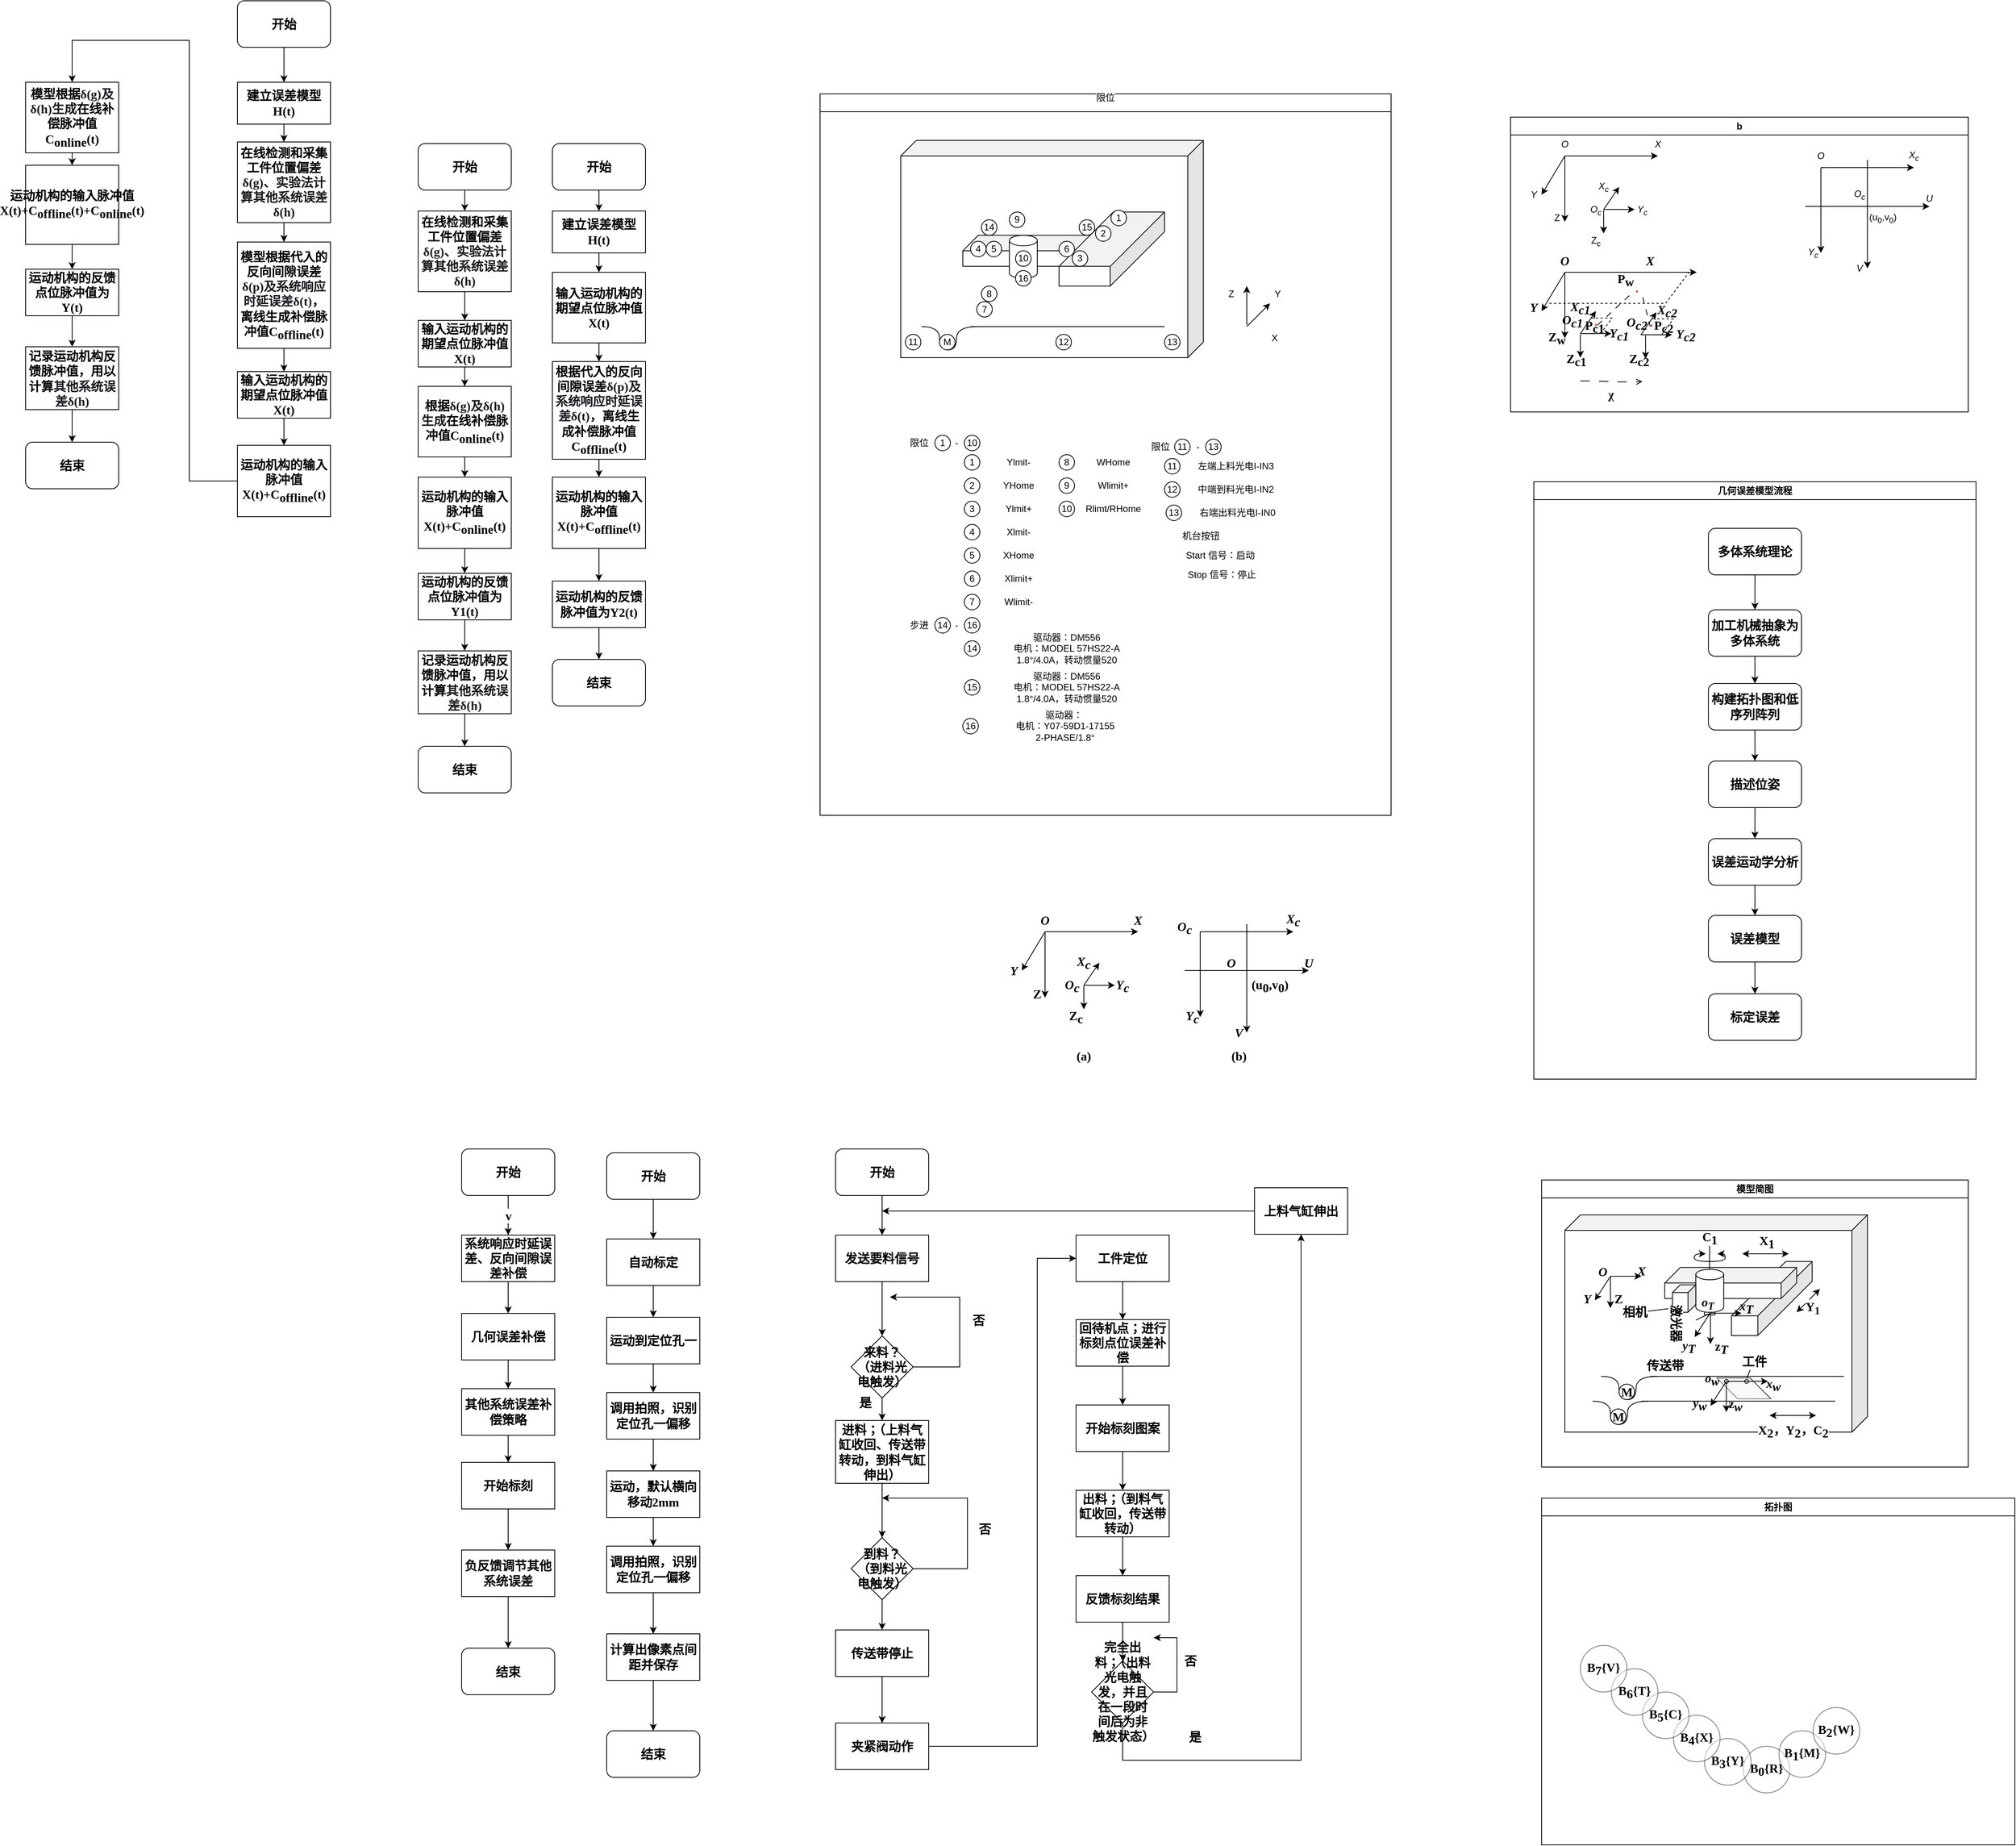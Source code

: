 <mxfile version="24.4.0" type="github">
  <diagram name="第 1 页" id="OOSJCIqJ-EwVnwM63ZJ6">
    <mxGraphModel dx="4860" dy="2284" grid="0" gridSize="10" guides="1" tooltips="1" connect="1" arrows="1" fold="1" page="0" pageScale="1" pageWidth="827" pageHeight="1169" math="0" shadow="0">
      <root>
        <mxCell id="0" />
        <mxCell id="1" parent="0" />
        <mxCell id="Xjq-Euk7-c84LHBLY0ZQ-1" value="&#xa;&lt;span style=&quot;color: rgb(0, 0, 0); font-family: Helvetica; font-size: 12px; font-style: normal; font-variant-ligatures: normal; font-variant-caps: normal; font-weight: 400; letter-spacing: normal; orphans: 2; text-align: center; text-indent: 0px; text-transform: none; widows: 2; word-spacing: 0px; -webkit-text-stroke-width: 0px; background-color: rgb(251, 251, 251); text-decoration-thickness: initial; text-decoration-style: initial; text-decoration-color: initial; float: none; display: inline !important;&quot;&gt;限位&lt;/span&gt;&#xa;&#xa;" style="swimlane;whiteSpace=wrap;html=1;" parent="1" vertex="1">
          <mxGeometry x="30" y="40" width="736" height="930" as="geometry" />
        </mxCell>
        <mxCell id="Xjq-Euk7-c84LHBLY0ZQ-2" value="" style="shape=cube;whiteSpace=wrap;html=1;boundedLbl=1;backgroundOutline=1;darkOpacity=0.05;darkOpacity2=0.1;direction=east;flipH=1;" parent="Xjq-Euk7-c84LHBLY0ZQ-1" vertex="1">
          <mxGeometry x="104" y="60" width="390" height="280" as="geometry" />
        </mxCell>
        <mxCell id="Xjq-Euk7-c84LHBLY0ZQ-3" value="" style="shape=cube;whiteSpace=wrap;html=1;boundedLbl=1;backgroundOutline=1;darkOpacity=0.05;darkOpacity2=0.1;flipV=0;flipH=1;" parent="Xjq-Euk7-c84LHBLY0ZQ-1" vertex="1">
          <mxGeometry x="184" y="182.28" width="170" height="40" as="geometry" />
        </mxCell>
        <mxCell id="Xjq-Euk7-c84LHBLY0ZQ-4" value="" style="shape=cube;whiteSpace=wrap;html=1;boundedLbl=1;backgroundOutline=1;darkOpacity=0.05;darkOpacity2=0.1;flipH=0;direction=west;flipV=1;rotation=0;size=70;" parent="Xjq-Euk7-c84LHBLY0ZQ-1" vertex="1">
          <mxGeometry x="308" y="152.28" width="136" height="95.43" as="geometry" />
        </mxCell>
        <mxCell id="Xjq-Euk7-c84LHBLY0ZQ-5" value="" style="shape=cylinder3;whiteSpace=wrap;html=1;boundedLbl=1;backgroundOutline=1;size=6.755;flipV=0;" parent="Xjq-Euk7-c84LHBLY0ZQ-1" vertex="1">
          <mxGeometry x="244" y="182.28" width="36" height="55.43" as="geometry" />
        </mxCell>
        <mxCell id="Xjq-Euk7-c84LHBLY0ZQ-6" value="1" style="ellipse;whiteSpace=wrap;html=1;aspect=fixed;" parent="Xjq-Euk7-c84LHBLY0ZQ-1" vertex="1">
          <mxGeometry x="375" y="150" width="20" height="20" as="geometry" />
        </mxCell>
        <mxCell id="Xjq-Euk7-c84LHBLY0ZQ-7" value="2" style="ellipse;whiteSpace=wrap;html=1;aspect=fixed;" parent="Xjq-Euk7-c84LHBLY0ZQ-1" vertex="1">
          <mxGeometry x="355" y="170" width="20" height="20" as="geometry" />
        </mxCell>
        <mxCell id="Xjq-Euk7-c84LHBLY0ZQ-8" value="3" style="ellipse;whiteSpace=wrap;html=1;aspect=fixed;" parent="Xjq-Euk7-c84LHBLY0ZQ-1" vertex="1">
          <mxGeometry x="325" y="202.28" width="20" height="20" as="geometry" />
        </mxCell>
        <mxCell id="Xjq-Euk7-c84LHBLY0ZQ-9" value="4" style="ellipse;whiteSpace=wrap;html=1;aspect=fixed;" parent="Xjq-Euk7-c84LHBLY0ZQ-1" vertex="1">
          <mxGeometry x="194" y="189.99" width="20" height="20" as="geometry" />
        </mxCell>
        <mxCell id="Xjq-Euk7-c84LHBLY0ZQ-10" value="5" style="ellipse;whiteSpace=wrap;html=1;aspect=fixed;" parent="Xjq-Euk7-c84LHBLY0ZQ-1" vertex="1">
          <mxGeometry x="214" y="190" width="20" height="20" as="geometry" />
        </mxCell>
        <mxCell id="Xjq-Euk7-c84LHBLY0ZQ-11" value="6" style="ellipse;whiteSpace=wrap;html=1;aspect=fixed;" parent="Xjq-Euk7-c84LHBLY0ZQ-1" vertex="1">
          <mxGeometry x="308" y="189.99" width="20" height="20" as="geometry" />
        </mxCell>
        <mxCell id="Xjq-Euk7-c84LHBLY0ZQ-12" value="7" style="ellipse;whiteSpace=wrap;html=1;aspect=fixed;" parent="Xjq-Euk7-c84LHBLY0ZQ-1" vertex="1">
          <mxGeometry x="202" y="267.71" width="20" height="20" as="geometry" />
        </mxCell>
        <mxCell id="Xjq-Euk7-c84LHBLY0ZQ-13" value="8" style="ellipse;whiteSpace=wrap;html=1;aspect=fixed;" parent="Xjq-Euk7-c84LHBLY0ZQ-1" vertex="1">
          <mxGeometry x="208" y="247.71" width="20" height="20" as="geometry" />
        </mxCell>
        <mxCell id="Xjq-Euk7-c84LHBLY0ZQ-14" value="9" style="ellipse;whiteSpace=wrap;html=1;aspect=fixed;" parent="Xjq-Euk7-c84LHBLY0ZQ-1" vertex="1">
          <mxGeometry x="244" y="152.28" width="20" height="20" as="geometry" />
        </mxCell>
        <mxCell id="Xjq-Euk7-c84LHBLY0ZQ-15" value="" style="group;rotation=180;" parent="Xjq-Euk7-c84LHBLY0ZQ-1" vertex="1" connectable="0">
          <mxGeometry x="190" y="570" width="370" height="40" as="geometry" />
        </mxCell>
        <mxCell id="Xjq-Euk7-c84LHBLY0ZQ-16" value="" style="endArrow=none;html=1;rounded=0;edgeStyle=orthogonalEdgeStyle;curved=1;" parent="Xjq-Euk7-c84LHBLY0ZQ-15" edge="1">
          <mxGeometry width="50" height="50" relative="1" as="geometry">
            <mxPoint x="-59.073" y="-270" as="sourcePoint" />
            <mxPoint x="13.122" y="-270" as="targetPoint" />
            <Array as="points">
              <mxPoint x="-36" y="-270" />
              <mxPoint x="-36" y="-240" />
              <mxPoint x="-14" y="-240" />
              <mxPoint x="-14" y="-270" />
            </Array>
          </mxGeometry>
        </mxCell>
        <mxCell id="Xjq-Euk7-c84LHBLY0ZQ-17" value="" style="endArrow=none;html=1;rounded=0;" parent="Xjq-Euk7-c84LHBLY0ZQ-1" edge="1">
          <mxGeometry width="50" height="50" relative="1" as="geometry">
            <mxPoint x="194.098" y="300" as="sourcePoint" />
            <mxPoint x="444" y="300" as="targetPoint" />
          </mxGeometry>
        </mxCell>
        <mxCell id="Xjq-Euk7-c84LHBLY0ZQ-18" value="M" style="ellipse;whiteSpace=wrap;html=1;aspect=fixed;" parent="Xjq-Euk7-c84LHBLY0ZQ-1" vertex="1">
          <mxGeometry x="154" y="310" width="20" height="20" as="geometry" />
        </mxCell>
        <mxCell id="Xjq-Euk7-c84LHBLY0ZQ-19" value="10" style="ellipse;whiteSpace=wrap;html=1;aspect=fixed;" parent="Xjq-Euk7-c84LHBLY0ZQ-1" vertex="1">
          <mxGeometry x="252" y="202.28" width="20" height="20" as="geometry" />
        </mxCell>
        <mxCell id="Xjq-Euk7-c84LHBLY0ZQ-20" value="1" style="ellipse;whiteSpace=wrap;html=1;aspect=fixed;" parent="Xjq-Euk7-c84LHBLY0ZQ-1" vertex="1">
          <mxGeometry x="186" y="465" width="20" height="20" as="geometry" />
        </mxCell>
        <mxCell id="Xjq-Euk7-c84LHBLY0ZQ-21" value="Ylmit-" style="text;html=1;strokeColor=none;fillColor=none;align=center;verticalAlign=middle;whiteSpace=wrap;rounded=0;" parent="Xjq-Euk7-c84LHBLY0ZQ-1" vertex="1">
          <mxGeometry x="226" y="460" width="60" height="30" as="geometry" />
        </mxCell>
        <mxCell id="Xjq-Euk7-c84LHBLY0ZQ-22" value="2" style="ellipse;whiteSpace=wrap;html=1;aspect=fixed;" parent="Xjq-Euk7-c84LHBLY0ZQ-1" vertex="1">
          <mxGeometry x="186" y="495" width="20" height="20" as="geometry" />
        </mxCell>
        <mxCell id="Xjq-Euk7-c84LHBLY0ZQ-23" value="YHome" style="text;html=1;strokeColor=none;fillColor=none;align=center;verticalAlign=middle;whiteSpace=wrap;rounded=0;" parent="Xjq-Euk7-c84LHBLY0ZQ-1" vertex="1">
          <mxGeometry x="226" y="490" width="60" height="30" as="geometry" />
        </mxCell>
        <mxCell id="Xjq-Euk7-c84LHBLY0ZQ-24" value="3" style="ellipse;whiteSpace=wrap;html=1;aspect=fixed;" parent="Xjq-Euk7-c84LHBLY0ZQ-1" vertex="1">
          <mxGeometry x="186" y="525" width="20" height="20" as="geometry" />
        </mxCell>
        <mxCell id="Xjq-Euk7-c84LHBLY0ZQ-25" value="Ylmit+" style="text;html=1;strokeColor=none;fillColor=none;align=center;verticalAlign=middle;whiteSpace=wrap;rounded=0;" parent="Xjq-Euk7-c84LHBLY0ZQ-1" vertex="1">
          <mxGeometry x="226" y="520" width="60" height="30" as="geometry" />
        </mxCell>
        <mxCell id="Xjq-Euk7-c84LHBLY0ZQ-26" value="4" style="ellipse;whiteSpace=wrap;html=1;aspect=fixed;" parent="Xjq-Euk7-c84LHBLY0ZQ-1" vertex="1">
          <mxGeometry x="186" y="555" width="20" height="20" as="geometry" />
        </mxCell>
        <mxCell id="Xjq-Euk7-c84LHBLY0ZQ-27" value="Xlmit-" style="text;html=1;strokeColor=none;fillColor=none;align=center;verticalAlign=middle;whiteSpace=wrap;rounded=0;" parent="Xjq-Euk7-c84LHBLY0ZQ-1" vertex="1">
          <mxGeometry x="226" y="550" width="60" height="30" as="geometry" />
        </mxCell>
        <mxCell id="Xjq-Euk7-c84LHBLY0ZQ-28" value="限位" style="text;html=1;strokeColor=none;fillColor=none;align=center;verticalAlign=middle;whiteSpace=wrap;rounded=0;" parent="Xjq-Euk7-c84LHBLY0ZQ-1" vertex="1">
          <mxGeometry x="98" y="435" width="60" height="30" as="geometry" />
        </mxCell>
        <mxCell id="Xjq-Euk7-c84LHBLY0ZQ-29" value="1" style="ellipse;whiteSpace=wrap;html=1;aspect=fixed;" parent="Xjq-Euk7-c84LHBLY0ZQ-1" vertex="1">
          <mxGeometry x="148" y="440" width="20" height="20" as="geometry" />
        </mxCell>
        <mxCell id="Xjq-Euk7-c84LHBLY0ZQ-30" value="-" style="text;html=1;strokeColor=none;fillColor=none;align=center;verticalAlign=middle;whiteSpace=wrap;rounded=0;" parent="Xjq-Euk7-c84LHBLY0ZQ-1" vertex="1">
          <mxGeometry x="146" y="435" width="60" height="30" as="geometry" />
        </mxCell>
        <mxCell id="Xjq-Euk7-c84LHBLY0ZQ-31" value="10" style="ellipse;whiteSpace=wrap;html=1;aspect=fixed;" parent="Xjq-Euk7-c84LHBLY0ZQ-1" vertex="1">
          <mxGeometry x="186" y="440" width="20" height="20" as="geometry" />
        </mxCell>
        <mxCell id="Xjq-Euk7-c84LHBLY0ZQ-32" value="5" style="ellipse;whiteSpace=wrap;html=1;aspect=fixed;" parent="Xjq-Euk7-c84LHBLY0ZQ-1" vertex="1">
          <mxGeometry x="186" y="585" width="20" height="20" as="geometry" />
        </mxCell>
        <mxCell id="Xjq-Euk7-c84LHBLY0ZQ-33" value="XHome" style="text;html=1;strokeColor=none;fillColor=none;align=center;verticalAlign=middle;whiteSpace=wrap;rounded=0;" parent="Xjq-Euk7-c84LHBLY0ZQ-1" vertex="1">
          <mxGeometry x="226" y="580" width="60" height="30" as="geometry" />
        </mxCell>
        <mxCell id="Xjq-Euk7-c84LHBLY0ZQ-34" value="6" style="ellipse;whiteSpace=wrap;html=1;aspect=fixed;" parent="Xjq-Euk7-c84LHBLY0ZQ-1" vertex="1">
          <mxGeometry x="186" y="615" width="20" height="20" as="geometry" />
        </mxCell>
        <mxCell id="Xjq-Euk7-c84LHBLY0ZQ-35" value="Xlimit+" style="text;html=1;strokeColor=none;fillColor=none;align=center;verticalAlign=middle;whiteSpace=wrap;rounded=0;" parent="Xjq-Euk7-c84LHBLY0ZQ-1" vertex="1">
          <mxGeometry x="226" y="610" width="60" height="30" as="geometry" />
        </mxCell>
        <mxCell id="Xjq-Euk7-c84LHBLY0ZQ-36" value="7" style="ellipse;whiteSpace=wrap;html=1;aspect=fixed;" parent="Xjq-Euk7-c84LHBLY0ZQ-1" vertex="1">
          <mxGeometry x="186" y="645" width="20" height="20" as="geometry" />
        </mxCell>
        <mxCell id="Xjq-Euk7-c84LHBLY0ZQ-37" value="Wlimit-" style="text;html=1;strokeColor=none;fillColor=none;align=center;verticalAlign=middle;whiteSpace=wrap;rounded=0;" parent="Xjq-Euk7-c84LHBLY0ZQ-1" vertex="1">
          <mxGeometry x="226" y="640" width="60" height="30" as="geometry" />
        </mxCell>
        <mxCell id="Xjq-Euk7-c84LHBLY0ZQ-38" value="8" style="ellipse;whiteSpace=wrap;html=1;aspect=fixed;" parent="Xjq-Euk7-c84LHBLY0ZQ-1" vertex="1">
          <mxGeometry x="308" y="465" width="20" height="20" as="geometry" />
        </mxCell>
        <mxCell id="Xjq-Euk7-c84LHBLY0ZQ-39" value="WHome" style="text;html=1;strokeColor=none;fillColor=none;align=center;verticalAlign=middle;whiteSpace=wrap;rounded=0;" parent="Xjq-Euk7-c84LHBLY0ZQ-1" vertex="1">
          <mxGeometry x="348" y="460" width="60" height="30" as="geometry" />
        </mxCell>
        <mxCell id="Xjq-Euk7-c84LHBLY0ZQ-40" value="" style="endArrow=classic;html=1;rounded=0;" parent="Xjq-Euk7-c84LHBLY0ZQ-1" edge="1">
          <mxGeometry width="50" height="50" relative="1" as="geometry">
            <mxPoint x="550" y="297.71" as="sourcePoint" />
            <mxPoint x="550" y="247.71" as="targetPoint" />
          </mxGeometry>
        </mxCell>
        <mxCell id="Xjq-Euk7-c84LHBLY0ZQ-41" value="" style="endArrow=classic;html=1;rounded=0;" parent="Xjq-Euk7-c84LHBLY0ZQ-1" edge="1">
          <mxGeometry width="50" height="50" relative="1" as="geometry">
            <mxPoint x="550" y="300" as="sourcePoint" />
            <mxPoint x="580" y="270" as="targetPoint" />
          </mxGeometry>
        </mxCell>
        <mxCell id="Xjq-Euk7-c84LHBLY0ZQ-42" value="X" style="text;html=1;strokeColor=none;fillColor=none;align=center;verticalAlign=middle;whiteSpace=wrap;rounded=0;" parent="Xjq-Euk7-c84LHBLY0ZQ-1" vertex="1">
          <mxGeometry x="556" y="300" width="60" height="30" as="geometry" />
        </mxCell>
        <mxCell id="Xjq-Euk7-c84LHBLY0ZQ-43" value="Y" style="text;html=1;strokeColor=none;fillColor=none;align=center;verticalAlign=middle;whiteSpace=wrap;rounded=0;" parent="Xjq-Euk7-c84LHBLY0ZQ-1" vertex="1">
          <mxGeometry x="560" y="242.71" width="60" height="30" as="geometry" />
        </mxCell>
        <mxCell id="Xjq-Euk7-c84LHBLY0ZQ-44" value="Z" style="text;html=1;strokeColor=none;fillColor=none;align=center;verticalAlign=middle;whiteSpace=wrap;rounded=0;" parent="Xjq-Euk7-c84LHBLY0ZQ-1" vertex="1">
          <mxGeometry x="500" y="242.71" width="60" height="30" as="geometry" />
        </mxCell>
        <mxCell id="Xjq-Euk7-c84LHBLY0ZQ-45" value="9" style="ellipse;whiteSpace=wrap;html=1;aspect=fixed;" parent="Xjq-Euk7-c84LHBLY0ZQ-1" vertex="1">
          <mxGeometry x="308" y="495" width="20" height="20" as="geometry" />
        </mxCell>
        <mxCell id="Xjq-Euk7-c84LHBLY0ZQ-46" value="Wlimit+" style="text;html=1;strokeColor=none;fillColor=none;align=center;verticalAlign=middle;whiteSpace=wrap;rounded=0;" parent="Xjq-Euk7-c84LHBLY0ZQ-1" vertex="1">
          <mxGeometry x="348" y="490" width="60" height="30" as="geometry" />
        </mxCell>
        <mxCell id="Xjq-Euk7-c84LHBLY0ZQ-47" value="10" style="ellipse;whiteSpace=wrap;html=1;aspect=fixed;" parent="Xjq-Euk7-c84LHBLY0ZQ-1" vertex="1">
          <mxGeometry x="308" y="525" width="20" height="20" as="geometry" />
        </mxCell>
        <mxCell id="Xjq-Euk7-c84LHBLY0ZQ-48" value="Rlimt/RHome" style="text;html=1;strokeColor=none;fillColor=none;align=center;verticalAlign=middle;whiteSpace=wrap;rounded=0;" parent="Xjq-Euk7-c84LHBLY0ZQ-1" vertex="1">
          <mxGeometry x="348" y="520" width="60" height="30" as="geometry" />
        </mxCell>
        <mxCell id="Xjq-Euk7-c84LHBLY0ZQ-49" value="限位" style="text;html=1;strokeColor=none;fillColor=none;align=center;verticalAlign=middle;whiteSpace=wrap;rounded=0;" parent="Xjq-Euk7-c84LHBLY0ZQ-1" vertex="1">
          <mxGeometry x="409" y="440" width="60" height="30" as="geometry" />
        </mxCell>
        <mxCell id="Xjq-Euk7-c84LHBLY0ZQ-50" value="-" style="text;html=1;strokeColor=none;fillColor=none;align=center;verticalAlign=middle;whiteSpace=wrap;rounded=0;" parent="Xjq-Euk7-c84LHBLY0ZQ-1" vertex="1">
          <mxGeometry x="457" y="440" width="60" height="30" as="geometry" />
        </mxCell>
        <mxCell id="Xjq-Euk7-c84LHBLY0ZQ-51" value="11" style="ellipse;whiteSpace=wrap;html=1;aspect=fixed;" parent="Xjq-Euk7-c84LHBLY0ZQ-1" vertex="1">
          <mxGeometry x="457" y="445" width="20" height="20" as="geometry" />
        </mxCell>
        <mxCell id="Xjq-Euk7-c84LHBLY0ZQ-52" value="13" style="ellipse;whiteSpace=wrap;html=1;aspect=fixed;" parent="Xjq-Euk7-c84LHBLY0ZQ-1" vertex="1">
          <mxGeometry x="497" y="445" width="20" height="20" as="geometry" />
        </mxCell>
        <mxCell id="Xjq-Euk7-c84LHBLY0ZQ-53" value="11" style="ellipse;whiteSpace=wrap;html=1;aspect=fixed;" parent="Xjq-Euk7-c84LHBLY0ZQ-1" vertex="1">
          <mxGeometry x="110" y="310" width="20" height="20" as="geometry" />
        </mxCell>
        <mxCell id="Xjq-Euk7-c84LHBLY0ZQ-54" value="12" style="ellipse;whiteSpace=wrap;html=1;aspect=fixed;" parent="Xjq-Euk7-c84LHBLY0ZQ-1" vertex="1">
          <mxGeometry x="304" y="310" width="20" height="20" as="geometry" />
        </mxCell>
        <mxCell id="Xjq-Euk7-c84LHBLY0ZQ-55" value="13" style="ellipse;whiteSpace=wrap;html=1;aspect=fixed;" parent="Xjq-Euk7-c84LHBLY0ZQ-1" vertex="1">
          <mxGeometry x="444" y="310" width="20" height="20" as="geometry" />
        </mxCell>
        <mxCell id="Xjq-Euk7-c84LHBLY0ZQ-56" value="11" style="ellipse;whiteSpace=wrap;html=1;aspect=fixed;" parent="Xjq-Euk7-c84LHBLY0ZQ-1" vertex="1">
          <mxGeometry x="444" y="470" width="20" height="20" as="geometry" />
        </mxCell>
        <mxCell id="Xjq-Euk7-c84LHBLY0ZQ-57" value="左端上料光电I-IN3" style="text;html=1;strokeColor=none;fillColor=none;align=center;verticalAlign=middle;whiteSpace=wrap;rounded=0;" parent="Xjq-Euk7-c84LHBLY0ZQ-1" vertex="1">
          <mxGeometry x="484" y="465" width="104" height="30" as="geometry" />
        </mxCell>
        <mxCell id="Xjq-Euk7-c84LHBLY0ZQ-58" value="12" style="ellipse;whiteSpace=wrap;html=1;aspect=fixed;" parent="Xjq-Euk7-c84LHBLY0ZQ-1" vertex="1">
          <mxGeometry x="444" y="500" width="20" height="20" as="geometry" />
        </mxCell>
        <mxCell id="Xjq-Euk7-c84LHBLY0ZQ-59" value="中端到料光电I-IN2" style="text;html=1;strokeColor=none;fillColor=none;align=center;verticalAlign=middle;whiteSpace=wrap;rounded=0;" parent="Xjq-Euk7-c84LHBLY0ZQ-1" vertex="1">
          <mxGeometry x="484" y="495" width="104" height="30" as="geometry" />
        </mxCell>
        <mxCell id="Xjq-Euk7-c84LHBLY0ZQ-60" value="13" style="ellipse;whiteSpace=wrap;html=1;aspect=fixed;" parent="Xjq-Euk7-c84LHBLY0ZQ-1" vertex="1">
          <mxGeometry x="446" y="530" width="20" height="20" as="geometry" />
        </mxCell>
        <mxCell id="Xjq-Euk7-c84LHBLY0ZQ-61" value="右端出料光电I-IN0" style="text;html=1;strokeColor=none;fillColor=none;align=center;verticalAlign=middle;whiteSpace=wrap;rounded=0;" parent="Xjq-Euk7-c84LHBLY0ZQ-1" vertex="1">
          <mxGeometry x="486" y="525" width="104" height="30" as="geometry" />
        </mxCell>
        <mxCell id="Xjq-Euk7-c84LHBLY0ZQ-62" value="机台按钮" style="text;html=1;strokeColor=none;fillColor=none;align=center;verticalAlign=middle;whiteSpace=wrap;rounded=0;" parent="Xjq-Euk7-c84LHBLY0ZQ-1" vertex="1">
          <mxGeometry x="439" y="555" width="104" height="30" as="geometry" />
        </mxCell>
        <mxCell id="Xjq-Euk7-c84LHBLY0ZQ-63" value="Start 信号：启动" style="text;html=1;strokeColor=none;fillColor=none;align=center;verticalAlign=middle;whiteSpace=wrap;rounded=0;" parent="Xjq-Euk7-c84LHBLY0ZQ-1" vertex="1">
          <mxGeometry x="464" y="580" width="104" height="30" as="geometry" />
        </mxCell>
        <mxCell id="Xjq-Euk7-c84LHBLY0ZQ-64" value="Stop 信号：停止" style="text;html=1;strokeColor=none;fillColor=none;align=center;verticalAlign=middle;whiteSpace=wrap;rounded=0;" parent="Xjq-Euk7-c84LHBLY0ZQ-1" vertex="1">
          <mxGeometry x="466" y="605" width="104" height="30" as="geometry" />
        </mxCell>
        <mxCell id="Xjq-Euk7-c84LHBLY0ZQ-65" value="14" style="ellipse;whiteSpace=wrap;html=1;aspect=fixed;" parent="Xjq-Euk7-c84LHBLY0ZQ-1" vertex="1">
          <mxGeometry x="208" y="162.28" width="20" height="20" as="geometry" />
        </mxCell>
        <mxCell id="Xjq-Euk7-c84LHBLY0ZQ-66" value="15" style="ellipse;whiteSpace=wrap;html=1;aspect=fixed;" parent="Xjq-Euk7-c84LHBLY0ZQ-1" vertex="1">
          <mxGeometry x="334" y="162.28" width="20" height="20" as="geometry" />
        </mxCell>
        <mxCell id="Xjq-Euk7-c84LHBLY0ZQ-67" value="16" style="ellipse;whiteSpace=wrap;html=1;aspect=fixed;" parent="Xjq-Euk7-c84LHBLY0ZQ-1" vertex="1">
          <mxGeometry x="252" y="227.71" width="20" height="20" as="geometry" />
        </mxCell>
        <mxCell id="Xjq-Euk7-c84LHBLY0ZQ-68" value="步进" style="text;html=1;strokeColor=none;fillColor=none;align=center;verticalAlign=middle;whiteSpace=wrap;rounded=0;" parent="Xjq-Euk7-c84LHBLY0ZQ-1" vertex="1">
          <mxGeometry x="98" y="670" width="60" height="30" as="geometry" />
        </mxCell>
        <mxCell id="Xjq-Euk7-c84LHBLY0ZQ-69" value="14" style="ellipse;whiteSpace=wrap;html=1;aspect=fixed;" parent="Xjq-Euk7-c84LHBLY0ZQ-1" vertex="1">
          <mxGeometry x="148" y="675" width="20" height="20" as="geometry" />
        </mxCell>
        <mxCell id="Xjq-Euk7-c84LHBLY0ZQ-70" value="-" style="text;html=1;strokeColor=none;fillColor=none;align=center;verticalAlign=middle;whiteSpace=wrap;rounded=0;" parent="Xjq-Euk7-c84LHBLY0ZQ-1" vertex="1">
          <mxGeometry x="146" y="670" width="60" height="30" as="geometry" />
        </mxCell>
        <mxCell id="Xjq-Euk7-c84LHBLY0ZQ-71" value="16" style="ellipse;whiteSpace=wrap;html=1;aspect=fixed;" parent="Xjq-Euk7-c84LHBLY0ZQ-1" vertex="1">
          <mxGeometry x="186" y="675" width="20" height="20" as="geometry" />
        </mxCell>
        <mxCell id="Xjq-Euk7-c84LHBLY0ZQ-72" value="14" style="ellipse;whiteSpace=wrap;html=1;aspect=fixed;" parent="Xjq-Euk7-c84LHBLY0ZQ-1" vertex="1">
          <mxGeometry x="186" y="705" width="20" height="20" as="geometry" />
        </mxCell>
        <mxCell id="Xjq-Euk7-c84LHBLY0ZQ-73" value="驱动器：DM556&lt;br&gt;电机：MODEL 57HS22-A&lt;br&gt;1.8°/4.0A，转动惯量520" style="text;html=1;strokeColor=none;fillColor=none;align=center;verticalAlign=middle;whiteSpace=wrap;rounded=0;" parent="Xjq-Euk7-c84LHBLY0ZQ-1" vertex="1">
          <mxGeometry x="226" y="700" width="184" height="30" as="geometry" />
        </mxCell>
        <mxCell id="Xjq-Euk7-c84LHBLY0ZQ-74" value="15" style="ellipse;whiteSpace=wrap;html=1;aspect=fixed;" parent="Xjq-Euk7-c84LHBLY0ZQ-1" vertex="1">
          <mxGeometry x="186" y="755" width="20" height="20" as="geometry" />
        </mxCell>
        <mxCell id="Xjq-Euk7-c84LHBLY0ZQ-75" value="驱动器：DM556&lt;br&gt;电机：MODEL 57HS22-A&lt;br&gt;1.8°/4.0A，转动惯量520" style="text;html=1;strokeColor=none;fillColor=none;align=center;verticalAlign=middle;whiteSpace=wrap;rounded=0;" parent="Xjq-Euk7-c84LHBLY0ZQ-1" vertex="1">
          <mxGeometry x="226" y="750" width="184" height="30" as="geometry" />
        </mxCell>
        <mxCell id="Xjq-Euk7-c84LHBLY0ZQ-76" value="16" style="ellipse;whiteSpace=wrap;html=1;aspect=fixed;" parent="Xjq-Euk7-c84LHBLY0ZQ-1" vertex="1">
          <mxGeometry x="184" y="805" width="20" height="20" as="geometry" />
        </mxCell>
        <mxCell id="Xjq-Euk7-c84LHBLY0ZQ-77" value="驱动器：&amp;nbsp;&lt;br&gt;电机：Y07-59D1-17155&lt;br&gt;2-PHASE/1.8°" style="text;html=1;strokeColor=none;fillColor=none;align=center;verticalAlign=middle;whiteSpace=wrap;rounded=0;" parent="Xjq-Euk7-c84LHBLY0ZQ-1" vertex="1">
          <mxGeometry x="224" y="800" width="184" height="30" as="geometry" />
        </mxCell>
        <mxCell id="Xjq-Euk7-c84LHBLY0ZQ-78" value="b" style="swimlane;whiteSpace=wrap;html=1;" parent="1" vertex="1">
          <mxGeometry x="920" y="70" width="590" height="380" as="geometry" />
        </mxCell>
        <mxCell id="Xjq-Euk7-c84LHBLY0ZQ-79" value="" style="endArrow=classic;html=1;rounded=0;" parent="Xjq-Euk7-c84LHBLY0ZQ-78" edge="1">
          <mxGeometry width="50" height="50" relative="1" as="geometry">
            <mxPoint x="70" y="50" as="sourcePoint" />
            <mxPoint x="190" y="50" as="targetPoint" />
          </mxGeometry>
        </mxCell>
        <mxCell id="Xjq-Euk7-c84LHBLY0ZQ-80" value="" style="endArrow=classic;html=1;rounded=0;" parent="Xjq-Euk7-c84LHBLY0ZQ-78" edge="1">
          <mxGeometry width="50" height="50" relative="1" as="geometry">
            <mxPoint x="70" y="50" as="sourcePoint" />
            <mxPoint x="40" y="100" as="targetPoint" />
          </mxGeometry>
        </mxCell>
        <mxCell id="Xjq-Euk7-c84LHBLY0ZQ-81" value="" style="endArrow=classic;html=1;rounded=0;" parent="Xjq-Euk7-c84LHBLY0ZQ-78" edge="1">
          <mxGeometry width="50" height="50" relative="1" as="geometry">
            <mxPoint x="120" y="119" as="sourcePoint" />
            <mxPoint x="140" y="90" as="targetPoint" />
          </mxGeometry>
        </mxCell>
        <mxCell id="Xjq-Euk7-c84LHBLY0ZQ-82" value="" style="endArrow=classic;html=1;rounded=0;" parent="Xjq-Euk7-c84LHBLY0ZQ-78" edge="1">
          <mxGeometry width="50" height="50" relative="1" as="geometry">
            <mxPoint x="120" y="119" as="sourcePoint" />
            <mxPoint x="160" y="119" as="targetPoint" />
          </mxGeometry>
        </mxCell>
        <mxCell id="Xjq-Euk7-c84LHBLY0ZQ-83" value="" style="endArrow=classic;html=1;rounded=0;" parent="Xjq-Euk7-c84LHBLY0ZQ-78" edge="1">
          <mxGeometry width="50" height="50" relative="1" as="geometry">
            <mxPoint x="400" y="65" as="sourcePoint" />
            <mxPoint x="520" y="65" as="targetPoint" />
          </mxGeometry>
        </mxCell>
        <mxCell id="Xjq-Euk7-c84LHBLY0ZQ-84" value="&lt;p class=&quot;MsoNormal&quot;&gt;&lt;i&gt;O&lt;/i&gt;&lt;/p&gt;" style="text;html=1;strokeColor=none;fillColor=none;align=center;verticalAlign=middle;whiteSpace=wrap;rounded=0;" parent="Xjq-Euk7-c84LHBLY0ZQ-78" vertex="1">
          <mxGeometry x="40" y="20" width="60" height="30" as="geometry" />
        </mxCell>
        <mxCell id="Xjq-Euk7-c84LHBLY0ZQ-85" value="&lt;i&gt;X&lt;/i&gt;" style="text;html=1;strokeColor=none;fillColor=none;align=center;verticalAlign=middle;whiteSpace=wrap;rounded=0;" parent="Xjq-Euk7-c84LHBLY0ZQ-78" vertex="1">
          <mxGeometry x="160" y="20" width="60" height="30" as="geometry" />
        </mxCell>
        <mxCell id="Xjq-Euk7-c84LHBLY0ZQ-86" value="&lt;i&gt;Y&lt;/i&gt;" style="text;html=1;strokeColor=none;fillColor=none;align=center;verticalAlign=middle;whiteSpace=wrap;rounded=0;" parent="Xjq-Euk7-c84LHBLY0ZQ-78" vertex="1">
          <mxGeometry y="85" width="60" height="30" as="geometry" />
        </mxCell>
        <mxCell id="Xjq-Euk7-c84LHBLY0ZQ-87" value="&lt;i&gt;O&lt;sub&gt;c&lt;/sub&gt;&lt;/i&gt;" style="text;html=1;strokeColor=none;fillColor=none;align=center;verticalAlign=middle;whiteSpace=wrap;rounded=0;" parent="Xjq-Euk7-c84LHBLY0ZQ-78" vertex="1">
          <mxGeometry x="80" y="105" width="60" height="30" as="geometry" />
        </mxCell>
        <mxCell id="Xjq-Euk7-c84LHBLY0ZQ-88" value="" style="endArrow=classic;html=1;rounded=0;" parent="Xjq-Euk7-c84LHBLY0ZQ-78" edge="1">
          <mxGeometry width="50" height="50" relative="1" as="geometry">
            <mxPoint x="400" y="65" as="sourcePoint" />
            <mxPoint x="400" y="175" as="targetPoint" />
          </mxGeometry>
        </mxCell>
        <mxCell id="Xjq-Euk7-c84LHBLY0ZQ-89" value="&lt;i&gt;O&lt;/i&gt;" style="text;html=1;strokeColor=none;fillColor=none;align=center;verticalAlign=middle;whiteSpace=wrap;rounded=0;" parent="Xjq-Euk7-c84LHBLY0ZQ-78" vertex="1">
          <mxGeometry x="370" y="35" width="60" height="30" as="geometry" />
        </mxCell>
        <mxCell id="Xjq-Euk7-c84LHBLY0ZQ-90" value="&lt;i&gt;U&lt;/i&gt;" style="text;html=1;strokeColor=none;fillColor=none;align=center;verticalAlign=middle;whiteSpace=wrap;rounded=0;" parent="Xjq-Euk7-c84LHBLY0ZQ-78" vertex="1">
          <mxGeometry x="510" y="90" width="60" height="30" as="geometry" />
        </mxCell>
        <mxCell id="Xjq-Euk7-c84LHBLY0ZQ-91" value="&lt;i&gt;V&lt;/i&gt;" style="text;html=1;strokeColor=none;fillColor=none;align=center;verticalAlign=middle;whiteSpace=wrap;rounded=0;" parent="Xjq-Euk7-c84LHBLY0ZQ-78" vertex="1">
          <mxGeometry x="420" y="180" width="60" height="30" as="geometry" />
        </mxCell>
        <mxCell id="Xjq-Euk7-c84LHBLY0ZQ-92" value="" style="endArrow=classic;html=1;rounded=0;" parent="Xjq-Euk7-c84LHBLY0ZQ-78" edge="1">
          <mxGeometry width="50" height="50" relative="1" as="geometry">
            <mxPoint x="380" y="115" as="sourcePoint" />
            <mxPoint x="540" y="115" as="targetPoint" />
          </mxGeometry>
        </mxCell>
        <mxCell id="Xjq-Euk7-c84LHBLY0ZQ-93" value="" style="endArrow=classic;html=1;rounded=0;" parent="Xjq-Euk7-c84LHBLY0ZQ-78" edge="1">
          <mxGeometry width="50" height="50" relative="1" as="geometry">
            <mxPoint x="460" y="55" as="sourcePoint" />
            <mxPoint x="460" y="195" as="targetPoint" />
          </mxGeometry>
        </mxCell>
        <mxCell id="Xjq-Euk7-c84LHBLY0ZQ-94" value="&lt;i&gt;X&lt;sub&gt;c&lt;/sub&gt;&lt;/i&gt;" style="text;html=1;strokeColor=none;fillColor=none;align=center;verticalAlign=middle;whiteSpace=wrap;rounded=0;" parent="Xjq-Euk7-c84LHBLY0ZQ-78" vertex="1">
          <mxGeometry x="490" y="35" width="60" height="30" as="geometry" />
        </mxCell>
        <mxCell id="Xjq-Euk7-c84LHBLY0ZQ-95" value="&lt;i&gt;Y&lt;sub&gt;c&lt;/sub&gt;&lt;/i&gt;" style="text;html=1;strokeColor=none;fillColor=none;align=center;verticalAlign=middle;whiteSpace=wrap;rounded=0;" parent="Xjq-Euk7-c84LHBLY0ZQ-78" vertex="1">
          <mxGeometry x="360" y="160" width="60" height="30" as="geometry" />
        </mxCell>
        <mxCell id="Xjq-Euk7-c84LHBLY0ZQ-96" value="&lt;i&gt;O&lt;sub&gt;c&lt;/sub&gt;&lt;/i&gt;" style="text;html=1;strokeColor=none;fillColor=none;align=center;verticalAlign=middle;whiteSpace=wrap;rounded=0;" parent="Xjq-Euk7-c84LHBLY0ZQ-78" vertex="1">
          <mxGeometry x="420" y="85" width="60" height="30" as="geometry" />
        </mxCell>
        <mxCell id="Xjq-Euk7-c84LHBLY0ZQ-97" value="(u&lt;sub&gt;0&lt;/sub&gt;,v&lt;sub&gt;0&lt;/sub&gt;)" style="text;html=1;strokeColor=none;fillColor=none;align=center;verticalAlign=middle;whiteSpace=wrap;rounded=0;" parent="Xjq-Euk7-c84LHBLY0ZQ-78" vertex="1">
          <mxGeometry x="450" y="115" width="60" height="30" as="geometry" />
        </mxCell>
        <mxCell id="Xjq-Euk7-c84LHBLY0ZQ-98" value="&lt;i&gt;Y&lt;sub&gt;c&lt;/sub&gt;&lt;/i&gt;" style="text;html=1;strokeColor=none;fillColor=none;align=center;verticalAlign=middle;whiteSpace=wrap;rounded=0;" parent="Xjq-Euk7-c84LHBLY0ZQ-78" vertex="1">
          <mxGeometry x="140" y="105" width="60" height="30" as="geometry" />
        </mxCell>
        <mxCell id="Xjq-Euk7-c84LHBLY0ZQ-99" value="&lt;i&gt;X&lt;sub&gt;c&lt;/sub&gt;&lt;/i&gt;" style="text;html=1;strokeColor=none;fillColor=none;align=center;verticalAlign=middle;whiteSpace=wrap;rounded=0;" parent="Xjq-Euk7-c84LHBLY0ZQ-78" vertex="1">
          <mxGeometry x="90" y="75" width="60" height="30" as="geometry" />
        </mxCell>
        <mxCell id="Xjq-Euk7-c84LHBLY0ZQ-100" value="" style="endArrow=classic;html=1;rounded=0;exitX=0.5;exitY=1;exitDx=0;exitDy=0;" parent="Xjq-Euk7-c84LHBLY0ZQ-78" source="Xjq-Euk7-c84LHBLY0ZQ-84" edge="1">
          <mxGeometry width="50" height="50" relative="1" as="geometry">
            <mxPoint x="70" y="185" as="sourcePoint" />
            <mxPoint x="70" y="135" as="targetPoint" />
          </mxGeometry>
        </mxCell>
        <mxCell id="Xjq-Euk7-c84LHBLY0ZQ-101" value="" style="endArrow=classic;html=1;rounded=0;" parent="Xjq-Euk7-c84LHBLY0ZQ-78" edge="1">
          <mxGeometry width="50" height="50" relative="1" as="geometry">
            <mxPoint x="120" y="120" as="sourcePoint" />
            <mxPoint x="120" y="150" as="targetPoint" />
          </mxGeometry>
        </mxCell>
        <mxCell id="Xjq-Euk7-c84LHBLY0ZQ-102" value="Z&lt;sub&gt;c&lt;/sub&gt;" style="text;html=1;strokeColor=none;fillColor=none;align=center;verticalAlign=middle;whiteSpace=wrap;rounded=0;" parent="Xjq-Euk7-c84LHBLY0ZQ-78" vertex="1">
          <mxGeometry x="80" y="145" width="60" height="30" as="geometry" />
        </mxCell>
        <mxCell id="Xjq-Euk7-c84LHBLY0ZQ-103" value="Z" style="text;html=1;strokeColor=none;fillColor=none;align=center;verticalAlign=middle;whiteSpace=wrap;rounded=0;" parent="Xjq-Euk7-c84LHBLY0ZQ-78" vertex="1">
          <mxGeometry x="30" y="115" width="60" height="30" as="geometry" />
        </mxCell>
        <mxCell id="Xjq-Euk7-c84LHBLY0ZQ-104" value="" style="endArrow=classic;html=1;rounded=0;fontSize=16;fontStyle=1;fontFamily=宋体;" parent="Xjq-Euk7-c84LHBLY0ZQ-78" edge="1">
          <mxGeometry width="50" height="50" relative="1" as="geometry">
            <mxPoint x="70" y="200" as="sourcePoint" />
            <mxPoint x="240" y="200" as="targetPoint" />
          </mxGeometry>
        </mxCell>
        <mxCell id="Xjq-Euk7-c84LHBLY0ZQ-105" value="" style="endArrow=classic;html=1;rounded=0;fontSize=16;fontStyle=1;fontFamily=宋体;" parent="Xjq-Euk7-c84LHBLY0ZQ-78" edge="1">
          <mxGeometry width="50" height="50" relative="1" as="geometry">
            <mxPoint x="70" y="200" as="sourcePoint" />
            <mxPoint x="40" y="250" as="targetPoint" />
          </mxGeometry>
        </mxCell>
        <mxCell id="Xjq-Euk7-c84LHBLY0ZQ-106" value="" style="endArrow=classic;html=1;rounded=0;fontSize=16;fontStyle=1;fontFamily=宋体;" parent="Xjq-Euk7-c84LHBLY0ZQ-78" edge="1">
          <mxGeometry width="50" height="50" relative="1" as="geometry">
            <mxPoint x="90" y="279" as="sourcePoint" />
            <mxPoint x="110" y="250" as="targetPoint" />
          </mxGeometry>
        </mxCell>
        <mxCell id="Xjq-Euk7-c84LHBLY0ZQ-107" value="" style="endArrow=classic;html=1;rounded=0;fontSize=16;fontStyle=1;fontFamily=宋体;" parent="Xjq-Euk7-c84LHBLY0ZQ-78" edge="1">
          <mxGeometry width="50" height="50" relative="1" as="geometry">
            <mxPoint x="90" y="279" as="sourcePoint" />
            <mxPoint x="130" y="279" as="targetPoint" />
          </mxGeometry>
        </mxCell>
        <mxCell id="Xjq-Euk7-c84LHBLY0ZQ-108" value="&lt;p style=&quot;font-size: 16px;&quot; class=&quot;MsoNormal&quot;&gt;&lt;i style=&quot;font-size: 16px;&quot;&gt;O&lt;/i&gt;&lt;/p&gt;" style="text;html=1;strokeColor=none;fillColor=none;align=center;verticalAlign=middle;whiteSpace=wrap;rounded=0;fontSize=16;fontStyle=1;fontFamily=宋体;" parent="Xjq-Euk7-c84LHBLY0ZQ-78" vertex="1">
          <mxGeometry x="40" y="170" width="60" height="30" as="geometry" />
        </mxCell>
        <mxCell id="Xjq-Euk7-c84LHBLY0ZQ-109" value="&lt;i style=&quot;font-size: 16px;&quot;&gt;X&lt;/i&gt;" style="text;html=1;strokeColor=none;fillColor=none;align=center;verticalAlign=middle;whiteSpace=wrap;rounded=0;fontSize=16;fontStyle=1;fontFamily=宋体;" parent="Xjq-Euk7-c84LHBLY0ZQ-78" vertex="1">
          <mxGeometry x="150" y="170" width="60" height="30" as="geometry" />
        </mxCell>
        <mxCell id="Xjq-Euk7-c84LHBLY0ZQ-110" value="&lt;i style=&quot;font-size: 16px;&quot;&gt;Y&lt;/i&gt;" style="text;html=1;strokeColor=none;fillColor=none;align=center;verticalAlign=middle;whiteSpace=wrap;rounded=0;fontSize=16;fontStyle=1;fontFamily=宋体;" parent="Xjq-Euk7-c84LHBLY0ZQ-78" vertex="1">
          <mxGeometry y="230" width="60" height="30" as="geometry" />
        </mxCell>
        <mxCell id="Xjq-Euk7-c84LHBLY0ZQ-111" value="&lt;i style=&quot;font-size: 16px;&quot;&gt;O&lt;sub style=&quot;font-size: 16px;&quot;&gt;c1&lt;/sub&gt;&lt;/i&gt;" style="text;html=1;strokeColor=none;fillColor=none;align=center;verticalAlign=middle;whiteSpace=wrap;rounded=0;fontSize=16;fontStyle=1;fontFamily=宋体;" parent="Xjq-Euk7-c84LHBLY0ZQ-78" vertex="1">
          <mxGeometry x="70" y="255" width="20" height="15" as="geometry" />
        </mxCell>
        <mxCell id="Xjq-Euk7-c84LHBLY0ZQ-112" value="&lt;i style=&quot;font-size: 16px;&quot;&gt;Y&lt;sub style=&quot;font-size: 16px;&quot;&gt;c1&lt;/sub&gt;&lt;/i&gt;" style="text;html=1;strokeColor=none;fillColor=none;align=center;verticalAlign=middle;whiteSpace=wrap;rounded=0;fontSize=16;fontStyle=1;fontFamily=宋体;" parent="Xjq-Euk7-c84LHBLY0ZQ-78" vertex="1">
          <mxGeometry x="130" y="272.5" width="20" height="15" as="geometry" />
        </mxCell>
        <mxCell id="Xjq-Euk7-c84LHBLY0ZQ-113" value="&lt;i style=&quot;font-size: 16px;&quot;&gt;X&lt;sub style=&quot;font-size: 16px;&quot;&gt;c1&lt;/sub&gt;&lt;/i&gt;" style="text;html=1;strokeColor=none;fillColor=none;align=center;verticalAlign=middle;whiteSpace=wrap;rounded=0;fontSize=16;fontStyle=1;fontFamily=宋体;" parent="Xjq-Euk7-c84LHBLY0ZQ-78" vertex="1">
          <mxGeometry x="80" y="238.5" width="20" height="15" as="geometry" />
        </mxCell>
        <mxCell id="Xjq-Euk7-c84LHBLY0ZQ-114" value="" style="endArrow=classic;html=1;rounded=0;exitX=0.5;exitY=1;exitDx=0;exitDy=0;fontSize=16;fontStyle=1;fontFamily=宋体;" parent="Xjq-Euk7-c84LHBLY0ZQ-78" source="Xjq-Euk7-c84LHBLY0ZQ-108" edge="1">
          <mxGeometry width="50" height="50" relative="1" as="geometry">
            <mxPoint x="70" y="335" as="sourcePoint" />
            <mxPoint x="70" y="285" as="targetPoint" />
          </mxGeometry>
        </mxCell>
        <mxCell id="Xjq-Euk7-c84LHBLY0ZQ-115" value="" style="endArrow=classic;html=1;rounded=0;fontSize=16;fontStyle=1;fontFamily=宋体;" parent="Xjq-Euk7-c84LHBLY0ZQ-78" edge="1">
          <mxGeometry width="50" height="50" relative="1" as="geometry">
            <mxPoint x="90" y="280" as="sourcePoint" />
            <mxPoint x="90" y="310" as="targetPoint" />
          </mxGeometry>
        </mxCell>
        <mxCell id="Xjq-Euk7-c84LHBLY0ZQ-116" value="Z&lt;sub style=&quot;font-size: 16px;&quot;&gt;c1&lt;/sub&gt;" style="text;html=1;strokeColor=none;fillColor=none;align=center;verticalAlign=middle;whiteSpace=wrap;rounded=0;fontSize=16;fontStyle=1;fontFamily=宋体;" parent="Xjq-Euk7-c84LHBLY0ZQ-78" vertex="1">
          <mxGeometry x="70" y="300.25" width="30" height="25" as="geometry" />
        </mxCell>
        <mxCell id="Xjq-Euk7-c84LHBLY0ZQ-117" value="Z&lt;sub style=&quot;font-size: 16px;&quot;&gt;w&lt;/sub&gt;" style="text;html=1;strokeColor=none;fillColor=none;align=center;verticalAlign=middle;whiteSpace=wrap;rounded=0;fontSize=16;fontStyle=1;fontFamily=宋体;" parent="Xjq-Euk7-c84LHBLY0ZQ-78" vertex="1">
          <mxGeometry x="50" y="275" width="20" height="20" as="geometry" />
        </mxCell>
        <mxCell id="Xjq-Euk7-c84LHBLY0ZQ-118" value="" style="endArrow=classic;html=1;rounded=0;fontSize=16;fontStyle=1;fontFamily=宋体;" parent="Xjq-Euk7-c84LHBLY0ZQ-78" edge="1">
          <mxGeometry width="50" height="50" relative="1" as="geometry">
            <mxPoint x="168" y="280.5" as="sourcePoint" />
            <mxPoint x="188" y="251.5" as="targetPoint" />
          </mxGeometry>
        </mxCell>
        <mxCell id="Xjq-Euk7-c84LHBLY0ZQ-119" value="" style="endArrow=classic;html=1;rounded=0;fontSize=16;fontStyle=1;fontFamily=宋体;" parent="Xjq-Euk7-c84LHBLY0ZQ-78" edge="1">
          <mxGeometry width="50" height="50" relative="1" as="geometry">
            <mxPoint x="168" y="280.5" as="sourcePoint" />
            <mxPoint x="208" y="280.5" as="targetPoint" />
          </mxGeometry>
        </mxCell>
        <mxCell id="Xjq-Euk7-c84LHBLY0ZQ-120" value="&lt;i style=&quot;font-size: 16px;&quot;&gt;O&lt;sub style=&quot;font-size: 16px;&quot;&gt;c2&lt;/sub&gt;&lt;/i&gt;" style="text;html=1;strokeColor=none;fillColor=none;align=center;verticalAlign=middle;whiteSpace=wrap;rounded=0;fontSize=16;fontStyle=1;fontFamily=宋体;" parent="Xjq-Euk7-c84LHBLY0ZQ-78" vertex="1">
          <mxGeometry x="153" y="260" width="20" height="12.5" as="geometry" />
        </mxCell>
        <mxCell id="Xjq-Euk7-c84LHBLY0ZQ-121" value="&lt;i style=&quot;font-size: 16px;&quot;&gt;Y&lt;sub style=&quot;font-size: 16px;&quot;&gt;c2&lt;/sub&gt;&lt;/i&gt;" style="text;html=1;strokeColor=none;fillColor=none;align=center;verticalAlign=middle;whiteSpace=wrap;rounded=0;fontSize=16;fontStyle=1;fontFamily=宋体;" parent="Xjq-Euk7-c84LHBLY0ZQ-78" vertex="1">
          <mxGeometry x="216" y="275" width="20" height="12.5" as="geometry" />
        </mxCell>
        <mxCell id="Xjq-Euk7-c84LHBLY0ZQ-122" value="&lt;i style=&quot;font-size: 16px;&quot;&gt;X&lt;sub style=&quot;font-size: 16px;&quot;&gt;c2&lt;/sub&gt;&lt;/i&gt;" style="text;html=1;strokeColor=none;fillColor=none;align=center;verticalAlign=middle;whiteSpace=wrap;rounded=0;fontSize=16;fontStyle=1;fontFamily=宋体;" parent="Xjq-Euk7-c84LHBLY0ZQ-78" vertex="1">
          <mxGeometry x="192" y="238.5" width="20" height="22.5" as="geometry" />
        </mxCell>
        <mxCell id="Xjq-Euk7-c84LHBLY0ZQ-123" value="" style="endArrow=classic;html=1;rounded=0;fontSize=16;fontStyle=1;fontFamily=宋体;" parent="Xjq-Euk7-c84LHBLY0ZQ-78" edge="1">
          <mxGeometry width="50" height="50" relative="1" as="geometry">
            <mxPoint x="174" y="281.5" as="sourcePoint" />
            <mxPoint x="174" y="311.5" as="targetPoint" />
          </mxGeometry>
        </mxCell>
        <mxCell id="Xjq-Euk7-c84LHBLY0ZQ-124" value="Z&lt;sub style=&quot;font-size: 16px;&quot;&gt;c2&lt;/sub&gt;" style="text;html=1;strokeColor=none;fillColor=none;align=center;verticalAlign=middle;whiteSpace=wrap;rounded=0;fontSize=16;fontStyle=1;fontFamily=宋体;" parent="Xjq-Euk7-c84LHBLY0ZQ-78" vertex="1">
          <mxGeometry x="156" y="306.5" width="20" height="12.5" as="geometry" />
        </mxCell>
        <mxCell id="Xjq-Euk7-c84LHBLY0ZQ-125" value="" style="endArrow=none;dashed=1;html=1;rounded=0;fontSize=16;fontStyle=1;fontFamily=宋体;" parent="Xjq-Euk7-c84LHBLY0ZQ-78" edge="1">
          <mxGeometry width="50" height="50" relative="1" as="geometry">
            <mxPoint x="200" y="240" as="sourcePoint" />
            <mxPoint x="230" y="200" as="targetPoint" />
          </mxGeometry>
        </mxCell>
        <mxCell id="Xjq-Euk7-c84LHBLY0ZQ-126" value="" style="endArrow=none;dashed=1;html=1;rounded=0;fontSize=16;fontStyle=1;fontFamily=宋体;" parent="Xjq-Euk7-c84LHBLY0ZQ-78" edge="1">
          <mxGeometry width="50" height="50" relative="1" as="geometry">
            <mxPoint x="50" y="240" as="sourcePoint" />
            <mxPoint x="200" y="240" as="targetPoint" />
          </mxGeometry>
        </mxCell>
        <mxCell id="Xjq-Euk7-c84LHBLY0ZQ-127" value="" style="endArrow=none;html=1;rounded=0;dashed=1;fontSize=16;fontStyle=1;fontFamily=宋体;" parent="Xjq-Euk7-c84LHBLY0ZQ-78" edge="1">
          <mxGeometry width="50" height="50" relative="1" as="geometry">
            <mxPoint x="131" y="259" as="sourcePoint" />
            <mxPoint x="101" y="259" as="targetPoint" />
          </mxGeometry>
        </mxCell>
        <mxCell id="Xjq-Euk7-c84LHBLY0ZQ-128" value="" style="endArrow=none;dashed=1;html=1;rounded=0;fontSize=16;fontStyle=1;fontFamily=宋体;" parent="Xjq-Euk7-c84LHBLY0ZQ-78" edge="1">
          <mxGeometry width="50" height="50" relative="1" as="geometry">
            <mxPoint x="116" y="279" as="sourcePoint" />
            <mxPoint x="131" y="259" as="targetPoint" />
          </mxGeometry>
        </mxCell>
        <mxCell id="Xjq-Euk7-c84LHBLY0ZQ-129" value="" style="endArrow=none;html=1;rounded=0;dashed=1;fontSize=16;fontStyle=1;fontFamily=宋体;" parent="Xjq-Euk7-c84LHBLY0ZQ-78" edge="1">
          <mxGeometry width="50" height="50" relative="1" as="geometry">
            <mxPoint x="210" y="260" as="sourcePoint" />
            <mxPoint x="180" y="260" as="targetPoint" />
          </mxGeometry>
        </mxCell>
        <mxCell id="Xjq-Euk7-c84LHBLY0ZQ-130" value="" style="endArrow=none;dashed=1;html=1;rounded=0;fontSize=16;fontStyle=1;fontFamily=宋体;" parent="Xjq-Euk7-c84LHBLY0ZQ-78" edge="1">
          <mxGeometry width="50" height="50" relative="1" as="geometry">
            <mxPoint x="195" y="280" as="sourcePoint" />
            <mxPoint x="210" y="260" as="targetPoint" />
          </mxGeometry>
        </mxCell>
        <mxCell id="Xjq-Euk7-c84LHBLY0ZQ-131" value="&lt;font style=&quot;font-size: 16px;&quot; color=&quot;#ff3d1f&quot;&gt;.&lt;/font&gt;" style="text;html=1;strokeColor=none;fillColor=none;align=center;verticalAlign=middle;whiteSpace=wrap;rounded=0;fontSize=16;fontStyle=1;fontFamily=宋体;" parent="Xjq-Euk7-c84LHBLY0ZQ-78" vertex="1">
          <mxGeometry x="153" y="210" width="20" height="20" as="geometry" />
        </mxCell>
        <mxCell id="Xjq-Euk7-c84LHBLY0ZQ-132" value="P&lt;sub style=&quot;font-size: 16px;&quot;&gt;w&lt;/sub&gt;" style="text;html=1;strokeColor=none;fillColor=none;align=center;verticalAlign=middle;whiteSpace=wrap;rounded=0;fontSize=16;fontStyle=1;fontFamily=宋体;" parent="Xjq-Euk7-c84LHBLY0ZQ-78" vertex="1">
          <mxGeometry x="140" y="200" width="17" height="20" as="geometry" />
        </mxCell>
        <mxCell id="Xjq-Euk7-c84LHBLY0ZQ-133" value="" style="endArrow=none;html=1;rounded=0;dashed=1;dashPattern=8 8;exitX=0;exitY=1;exitDx=0;exitDy=0;endFill=0;fontSize=16;fontStyle=1;fontFamily=宋体;" parent="Xjq-Euk7-c84LHBLY0ZQ-78" source="Xjq-Euk7-c84LHBLY0ZQ-131" edge="1">
          <mxGeometry width="50" height="50" relative="1" as="geometry">
            <mxPoint x="250" y="270" as="sourcePoint" />
            <mxPoint x="110" y="270" as="targetPoint" />
          </mxGeometry>
        </mxCell>
        <mxCell id="Xjq-Euk7-c84LHBLY0ZQ-134" value="" style="endArrow=none;html=1;rounded=0;dashed=1;dashPattern=8 8;exitX=0.874;exitY=1.112;exitDx=0;exitDy=0;endFill=0;exitPerimeter=0;fontSize=16;fontStyle=1;fontFamily=宋体;" parent="Xjq-Euk7-c84LHBLY0ZQ-78" source="Xjq-Euk7-c84LHBLY0ZQ-131" edge="1">
          <mxGeometry width="50" height="50" relative="1" as="geometry">
            <mxPoint x="160" y="230" as="sourcePoint" />
            <mxPoint x="180" y="270" as="targetPoint" />
          </mxGeometry>
        </mxCell>
        <mxCell id="Xjq-Euk7-c84LHBLY0ZQ-135" value="&lt;font style=&quot;font-size: 16px;&quot; color=&quot;#ff3d1f&quot;&gt;.&lt;/font&gt;" style="text;html=1;strokeColor=none;fillColor=none;align=center;verticalAlign=middle;whiteSpace=wrap;rounded=0;fontSize=16;fontStyle=1;fontFamily=宋体;" parent="Xjq-Euk7-c84LHBLY0ZQ-78" vertex="1">
          <mxGeometry x="100" y="252.5" width="20" height="20" as="geometry" />
        </mxCell>
        <mxCell id="Xjq-Euk7-c84LHBLY0ZQ-136" value="&lt;font style=&quot;font-size: 16px;&quot; color=&quot;#ff3d1f&quot;&gt;.&lt;/font&gt;" style="text;html=1;strokeColor=none;fillColor=none;align=center;verticalAlign=middle;whiteSpace=wrap;rounded=0;fontSize=16;fontStyle=1;fontFamily=宋体;" parent="Xjq-Euk7-c84LHBLY0ZQ-78" vertex="1">
          <mxGeometry x="172" y="253.5" width="20" height="20" as="geometry" />
        </mxCell>
        <mxCell id="Xjq-Euk7-c84LHBLY0ZQ-137" value="P&lt;span style=&quot;font-size: 16px;&quot;&gt;&lt;sub style=&quot;font-size: 16px;&quot;&gt;c1&lt;/sub&gt;&lt;/span&gt;" style="text;html=1;strokeColor=none;fillColor=none;align=center;verticalAlign=middle;whiteSpace=wrap;rounded=0;fontSize=16;fontStyle=1;fontFamily=宋体;" parent="Xjq-Euk7-c84LHBLY0ZQ-78" vertex="1">
          <mxGeometry x="100" y="260.25" width="17" height="20" as="geometry" />
        </mxCell>
        <mxCell id="Xjq-Euk7-c84LHBLY0ZQ-138" value="P&lt;span style=&quot;font-size: 16px;&quot;&gt;&lt;sub style=&quot;font-size: 16px;&quot;&gt;c2&lt;/sub&gt;&lt;/span&gt;" style="text;html=1;strokeColor=none;fillColor=none;align=center;verticalAlign=middle;whiteSpace=wrap;rounded=0;fontSize=16;fontStyle=1;fontFamily=宋体;" parent="Xjq-Euk7-c84LHBLY0ZQ-78" vertex="1">
          <mxGeometry x="189" y="260" width="17" height="20" as="geometry" />
        </mxCell>
        <mxCell id="Xjq-Euk7-c84LHBLY0ZQ-139" value="" style="endArrow=open;startArrow=none;html=1;rounded=0;dashed=1;dashPattern=12 12;edgeStyle=orthogonalEdgeStyle;endFill=0;startFill=0;elbow=vertical;curved=1;fontSize=16;fontStyle=1;fontFamily=宋体;" parent="Xjq-Euk7-c84LHBLY0ZQ-78" edge="1">
          <mxGeometry width="50" height="50" relative="1" as="geometry">
            <mxPoint x="90" y="340" as="sourcePoint" />
            <mxPoint x="170" y="341" as="targetPoint" />
          </mxGeometry>
        </mxCell>
        <mxCell id="Xjq-Euk7-c84LHBLY0ZQ-140" value="&lt;span style=&quot;color: rgb(25, 27, 31); text-align: start; text-wrap: wrap; font-size: 16px;&quot;&gt;&lt;sub style=&quot;font-size: 16px;&quot;&gt;&lt;font face=&quot;宋体&quot; style=&quot;font-size: 16px;&quot;&gt;χ&lt;/font&gt;&lt;/sub&gt;&lt;/span&gt;" style="edgeLabel;html=1;align=center;verticalAlign=middle;resizable=0;points=[];fontSize=16;fontStyle=1;fontFamily=宋体;" parent="Xjq-Euk7-c84LHBLY0ZQ-139" vertex="1" connectable="0">
          <mxGeometry x="-0.035" y="-1" relative="1" as="geometry">
            <mxPoint y="13" as="offset" />
          </mxGeometry>
        </mxCell>
        <mxCell id="Xjq-Euk7-c84LHBLY0ZQ-141" value="几何误差模型流程" style="swimlane;whiteSpace=wrap;html=1;" parent="1" vertex="1">
          <mxGeometry x="950" y="540" width="570" height="770" as="geometry" />
        </mxCell>
        <mxCell id="Xjq-Euk7-c84LHBLY0ZQ-142" value="" style="edgeStyle=orthogonalEdgeStyle;rounded=0;orthogonalLoop=1;jettySize=auto;html=1;fontSize=16;fontStyle=1;fontFamily=宋体;" parent="Xjq-Euk7-c84LHBLY0ZQ-141" source="Xjq-Euk7-c84LHBLY0ZQ-143" target="Xjq-Euk7-c84LHBLY0ZQ-145" edge="1">
          <mxGeometry relative="1" as="geometry" />
        </mxCell>
        <mxCell id="Xjq-Euk7-c84LHBLY0ZQ-143" value="多体系统理论" style="rounded=1;whiteSpace=wrap;html=1;fontSize=16;fontStyle=1;fontFamily=宋体;" parent="Xjq-Euk7-c84LHBLY0ZQ-141" vertex="1">
          <mxGeometry x="225" y="60" width="120" height="60" as="geometry" />
        </mxCell>
        <mxCell id="Xjq-Euk7-c84LHBLY0ZQ-144" value="" style="edgeStyle=orthogonalEdgeStyle;rounded=0;orthogonalLoop=1;jettySize=auto;html=1;fontSize=16;fontStyle=1;fontFamily=宋体;" parent="Xjq-Euk7-c84LHBLY0ZQ-141" source="Xjq-Euk7-c84LHBLY0ZQ-145" target="Xjq-Euk7-c84LHBLY0ZQ-147" edge="1">
          <mxGeometry relative="1" as="geometry" />
        </mxCell>
        <mxCell id="Xjq-Euk7-c84LHBLY0ZQ-145" value="加工机械抽象为多体系统" style="rounded=1;whiteSpace=wrap;html=1;fontSize=16;fontStyle=1;fontFamily=宋体;" parent="Xjq-Euk7-c84LHBLY0ZQ-141" vertex="1">
          <mxGeometry x="225" y="165" width="120" height="60" as="geometry" />
        </mxCell>
        <mxCell id="Xjq-Euk7-c84LHBLY0ZQ-146" value="" style="edgeStyle=orthogonalEdgeStyle;rounded=0;orthogonalLoop=1;jettySize=auto;html=1;fontSize=16;fontStyle=1;fontFamily=宋体;" parent="Xjq-Euk7-c84LHBLY0ZQ-141" source="Xjq-Euk7-c84LHBLY0ZQ-147" target="Xjq-Euk7-c84LHBLY0ZQ-149" edge="1">
          <mxGeometry relative="1" as="geometry" />
        </mxCell>
        <mxCell id="Xjq-Euk7-c84LHBLY0ZQ-147" value="构建拓扑图和低序列阵列" style="rounded=1;whiteSpace=wrap;html=1;fontSize=16;fontStyle=1;fontFamily=宋体;" parent="Xjq-Euk7-c84LHBLY0ZQ-141" vertex="1">
          <mxGeometry x="225" y="260" width="120" height="60" as="geometry" />
        </mxCell>
        <mxCell id="Xjq-Euk7-c84LHBLY0ZQ-148" value="" style="edgeStyle=orthogonalEdgeStyle;rounded=0;orthogonalLoop=1;jettySize=auto;html=1;fontSize=16;fontStyle=1;fontFamily=宋体;" parent="Xjq-Euk7-c84LHBLY0ZQ-141" source="Xjq-Euk7-c84LHBLY0ZQ-149" target="Xjq-Euk7-c84LHBLY0ZQ-151" edge="1">
          <mxGeometry relative="1" as="geometry" />
        </mxCell>
        <mxCell id="Xjq-Euk7-c84LHBLY0ZQ-149" value="描述位姿" style="rounded=1;whiteSpace=wrap;html=1;fontSize=16;fontStyle=1;fontFamily=宋体;" parent="Xjq-Euk7-c84LHBLY0ZQ-141" vertex="1">
          <mxGeometry x="225" y="360" width="120" height="60" as="geometry" />
        </mxCell>
        <mxCell id="Xjq-Euk7-c84LHBLY0ZQ-150" value="" style="edgeStyle=orthogonalEdgeStyle;rounded=0;orthogonalLoop=1;jettySize=auto;html=1;fontSize=16;fontStyle=1;fontFamily=宋体;" parent="Xjq-Euk7-c84LHBLY0ZQ-141" source="Xjq-Euk7-c84LHBLY0ZQ-151" target="Xjq-Euk7-c84LHBLY0ZQ-153" edge="1">
          <mxGeometry relative="1" as="geometry" />
        </mxCell>
        <mxCell id="Xjq-Euk7-c84LHBLY0ZQ-151" value="误差运动学分析" style="rounded=1;whiteSpace=wrap;html=1;fontSize=16;fontStyle=1;fontFamily=宋体;" parent="Xjq-Euk7-c84LHBLY0ZQ-141" vertex="1">
          <mxGeometry x="225" y="460" width="120" height="60" as="geometry" />
        </mxCell>
        <mxCell id="Xjq-Euk7-c84LHBLY0ZQ-152" value="" style="edgeStyle=orthogonalEdgeStyle;rounded=0;orthogonalLoop=1;jettySize=auto;html=1;fontSize=16;fontStyle=1;fontFamily=宋体;" parent="Xjq-Euk7-c84LHBLY0ZQ-141" source="Xjq-Euk7-c84LHBLY0ZQ-153" target="Xjq-Euk7-c84LHBLY0ZQ-154" edge="1">
          <mxGeometry relative="1" as="geometry" />
        </mxCell>
        <mxCell id="Xjq-Euk7-c84LHBLY0ZQ-153" value="误差模型" style="rounded=1;whiteSpace=wrap;html=1;fontSize=16;fontStyle=1;fontFamily=宋体;" parent="Xjq-Euk7-c84LHBLY0ZQ-141" vertex="1">
          <mxGeometry x="225" y="559" width="120" height="60" as="geometry" />
        </mxCell>
        <mxCell id="Xjq-Euk7-c84LHBLY0ZQ-154" value="标定误差" style="rounded=1;whiteSpace=wrap;html=1;fontSize=16;fontStyle=1;fontFamily=宋体;" parent="Xjq-Euk7-c84LHBLY0ZQ-141" vertex="1">
          <mxGeometry x="225" y="660" width="120" height="60" as="geometry" />
        </mxCell>
        <mxCell id="Xjq-Euk7-c84LHBLY0ZQ-155" value="模型简图" style="swimlane;whiteSpace=wrap;html=1;" parent="1" vertex="1">
          <mxGeometry x="960" y="1440" width="550" height="370" as="geometry" />
        </mxCell>
        <mxCell id="Xjq-Euk7-c84LHBLY0ZQ-227" value="" style="shape=cube;whiteSpace=wrap;html=1;boundedLbl=1;backgroundOutline=1;darkOpacity=0.05;darkOpacity2=0.1;direction=east;flipH=1;fontSize=16;fontStyle=1;fontFamily=宋体;" parent="Xjq-Euk7-c84LHBLY0ZQ-155" vertex="1">
          <mxGeometry x="30" y="45" width="390" height="280" as="geometry" />
        </mxCell>
        <mxCell id="Xjq-Euk7-c84LHBLY0ZQ-279" value="" style="rounded=0;whiteSpace=wrap;html=1;fontSize=16;fontStyle=1;fontFamily=宋体;" parent="Xjq-Euk7-c84LHBLY0ZQ-155" vertex="1">
          <mxGeometry x="210" y="155.09" width="13.5" height="18.78" as="geometry" />
        </mxCell>
        <mxCell id="Xjq-Euk7-c84LHBLY0ZQ-280" value="" style="shape=cube;whiteSpace=wrap;html=1;boundedLbl=1;backgroundOutline=1;darkOpacity=0.05;darkOpacity2=0.1;flipH=0;direction=west;flipV=1;rotation=0;size=70;fontSize=16;fontStyle=1;fontFamily=宋体;" parent="Xjq-Euk7-c84LHBLY0ZQ-155" vertex="1">
          <mxGeometry x="244.75" y="105.09" width="104" height="95.43" as="geometry" />
        </mxCell>
        <mxCell id="Xjq-Euk7-c84LHBLY0ZQ-281" value="" style="shape=cube;whiteSpace=wrap;html=1;boundedLbl=1;backgroundOutline=1;darkOpacity=0.05;darkOpacity2=0.1;flipV=0;flipH=1;fontSize=16;fontStyle=1;fontFamily=宋体;" parent="Xjq-Euk7-c84LHBLY0ZQ-155" vertex="1">
          <mxGeometry x="158.75" y="112.81" width="170" height="40" as="geometry" />
        </mxCell>
        <mxCell id="Xjq-Euk7-c84LHBLY0ZQ-282" value="" style="endArrow=none;html=1;rounded=0;edgeStyle=orthogonalEdgeStyle;curved=1;fontSize=16;fontStyle=1;fontFamily=宋体;" parent="Xjq-Euk7-c84LHBLY0ZQ-155" edge="1">
          <mxGeometry width="50" height="50" relative="1" as="geometry">
            <mxPoint x="65.677" y="285.09" as="sourcePoint" />
            <mxPoint x="137.872" y="285.09" as="targetPoint" />
            <Array as="points">
              <mxPoint x="88.75" y="285.09" />
              <mxPoint x="88.75" y="315.09" />
              <mxPoint x="110.75" y="315.09" />
              <mxPoint x="110.75" y="285.09" />
            </Array>
          </mxGeometry>
        </mxCell>
        <mxCell id="Xjq-Euk7-c84LHBLY0ZQ-283" value="" style="endArrow=none;html=1;rounded=0;fontSize=16;fontStyle=1;fontFamily=宋体;" parent="Xjq-Euk7-c84LHBLY0ZQ-155" edge="1">
          <mxGeometry width="50" height="50" relative="1" as="geometry">
            <mxPoint x="128.848" y="285.09" as="sourcePoint" />
            <mxPoint x="378.75" y="285.09" as="targetPoint" />
          </mxGeometry>
        </mxCell>
        <mxCell id="Xjq-Euk7-c84LHBLY0ZQ-284" value="M" style="ellipse;whiteSpace=wrap;html=1;aspect=fixed;fontSize=16;fontStyle=1;fontFamily=宋体;" parent="Xjq-Euk7-c84LHBLY0ZQ-155" vertex="1">
          <mxGeometry x="88.75" y="295.09" width="20" height="20" as="geometry" />
        </mxCell>
        <mxCell id="Xjq-Euk7-c84LHBLY0ZQ-285" value="" style="endArrow=none;html=1;rounded=0;edgeStyle=orthogonalEdgeStyle;curved=1;fontSize=16;fontStyle=1;fontFamily=宋体;" parent="Xjq-Euk7-c84LHBLY0ZQ-155" edge="1">
          <mxGeometry width="50" height="50" relative="1" as="geometry">
            <mxPoint x="76.747" y="253.09" as="sourcePoint" />
            <mxPoint x="148.942" y="253.09" as="targetPoint" />
            <Array as="points">
              <mxPoint x="99.82" y="253.09" />
              <mxPoint x="99.82" y="283.09" />
              <mxPoint x="121.82" y="283.09" />
              <mxPoint x="121.82" y="253.09" />
            </Array>
          </mxGeometry>
        </mxCell>
        <mxCell id="Xjq-Euk7-c84LHBLY0ZQ-286" value="" style="endArrow=none;html=1;rounded=0;fontSize=16;fontStyle=1;fontFamily=宋体;" parent="Xjq-Euk7-c84LHBLY0ZQ-155" edge="1">
          <mxGeometry width="50" height="50" relative="1" as="geometry">
            <mxPoint x="139.918" y="253.09" as="sourcePoint" />
            <mxPoint x="389.82" y="253.09" as="targetPoint" />
          </mxGeometry>
        </mxCell>
        <mxCell id="Xjq-Euk7-c84LHBLY0ZQ-287" value="传送带" style="edgeLabel;html=1;align=center;verticalAlign=middle;resizable=0;points=[];fontSize=16;fontStyle=1;fontFamily=宋体;" parent="Xjq-Euk7-c84LHBLY0ZQ-286" vertex="1" connectable="0">
          <mxGeometry x="-0.906" relative="1" as="geometry">
            <mxPoint x="7" y="-14" as="offset" />
          </mxGeometry>
        </mxCell>
        <mxCell id="Xjq-Euk7-c84LHBLY0ZQ-288" value="" style="shape=cylinder3;whiteSpace=wrap;html=1;boundedLbl=1;backgroundOutline=1;size=6.755;flipV=0;fontSize=16;fontStyle=1;fontFamily=宋体;" parent="Xjq-Euk7-c84LHBLY0ZQ-155" vertex="1">
          <mxGeometry x="198.75" y="115.1" width="36" height="55.43" as="geometry" />
        </mxCell>
        <mxCell id="Xjq-Euk7-c84LHBLY0ZQ-289" value="M" style="ellipse;whiteSpace=wrap;html=1;aspect=fixed;fontSize=16;fontStyle=1;fontFamily=宋体;" parent="Xjq-Euk7-c84LHBLY0ZQ-155" vertex="1">
          <mxGeometry x="99.82" y="263.09" width="20" height="20" as="geometry" />
        </mxCell>
        <mxCell id="Xjq-Euk7-c84LHBLY0ZQ-290" value="" style="shape=cube;whiteSpace=wrap;html=1;boundedLbl=1;backgroundOutline=1;darkOpacity=0.05;darkOpacity2=0.1;flipH=1;direction=east;flipV=1;rotation=0;size=27;opacity=50;spacingTop=0;labelPosition=left;verticalLabelPosition=top;align=right;verticalAlign=bottom;fontSize=16;fontStyle=1;fontFamily=宋体;" parent="Xjq-Euk7-c84LHBLY0ZQ-155" vertex="1">
          <mxGeometry x="225.75" y="255.09" width="70" height="27" as="geometry" />
        </mxCell>
        <mxCell id="Xjq-Euk7-c84LHBLY0ZQ-291" value="" style="ellipse;whiteSpace=wrap;html=1;aspect=fixed;fontSize=16;fontStyle=1;fontFamily=宋体;" parent="Xjq-Euk7-c84LHBLY0ZQ-155" vertex="1">
          <mxGeometry x="235.75" y="257.09" width="5" height="5" as="geometry" />
        </mxCell>
        <mxCell id="Xjq-Euk7-c84LHBLY0ZQ-292" value="" style="ellipse;whiteSpace=wrap;html=1;aspect=fixed;fontSize=16;fontStyle=1;fontFamily=宋体;" parent="Xjq-Euk7-c84LHBLY0ZQ-155" vertex="1">
          <mxGeometry x="261.75" y="257.09" width="5" height="5" as="geometry" />
        </mxCell>
        <mxCell id="Xjq-Euk7-c84LHBLY0ZQ-293" value="" style="endArrow=classic;startArrow=classic;html=1;rounded=0;fontSize=16;fontStyle=1;fontFamily=宋体;" parent="Xjq-Euk7-c84LHBLY0ZQ-155" edge="1">
          <mxGeometry width="50" height="50" relative="1" as="geometry">
            <mxPoint x="258.75" y="95.09" as="sourcePoint" />
            <mxPoint x="318.75" y="95.09" as="targetPoint" />
          </mxGeometry>
        </mxCell>
        <mxCell id="Xjq-Euk7-c84LHBLY0ZQ-294" value="X&lt;sub style=&quot;font-size: 16px;&quot;&gt;1&lt;/sub&gt;" style="edgeLabel;html=1;align=center;verticalAlign=middle;resizable=0;points=[];fontSize=16;fontStyle=1;fontFamily=宋体;" parent="Xjq-Euk7-c84LHBLY0ZQ-293" vertex="1" connectable="0">
          <mxGeometry x="-0.36" y="1" relative="1" as="geometry">
            <mxPoint x="12" y="-14" as="offset" />
          </mxGeometry>
        </mxCell>
        <mxCell id="Xjq-Euk7-c84LHBLY0ZQ-295" value="" style="endArrow=classic;html=1;rounded=0;edgeStyle=orthogonalEdgeStyle;curved=1;startArrow=classic;startFill=1;endFill=1;fontSize=16;fontStyle=1;fontFamily=宋体;" parent="Xjq-Euk7-c84LHBLY0ZQ-155" edge="1">
          <mxGeometry width="50" height="50" relative="1" as="geometry">
            <mxPoint x="226.75" y="95.09" as="sourcePoint" />
            <mxPoint x="211.75" y="95.09" as="targetPoint" />
            <Array as="points">
              <mxPoint x="236.75" y="95.09" />
              <mxPoint x="236.75" y="105.09" />
              <mxPoint x="196.75" y="105.09" />
              <mxPoint x="196.75" y="95.09" />
            </Array>
          </mxGeometry>
        </mxCell>
        <mxCell id="Xjq-Euk7-c84LHBLY0ZQ-296" value="" style="shape=cube;whiteSpace=wrap;html=1;boundedLbl=1;backgroundOutline=1;darkOpacity=0.05;darkOpacity2=0.1;flipV=0;flipH=1;size=10;fontSize=16;fontStyle=1;fontFamily=宋体;" parent="Xjq-Euk7-c84LHBLY0ZQ-155" vertex="1">
          <mxGeometry x="168.75" y="135.09" width="30" height="35.44" as="geometry" />
        </mxCell>
        <mxCell id="Xjq-Euk7-c84LHBLY0ZQ-297" value="" style="endArrow=none;html=1;rounded=0;fontSize=16;fontStyle=1;fontFamily=宋体;" parent="Xjq-Euk7-c84LHBLY0ZQ-155" edge="1">
          <mxGeometry width="50" height="50" relative="1" as="geometry">
            <mxPoint x="216.58" y="115.1" as="sourcePoint" />
            <mxPoint x="216.58" y="85.1" as="targetPoint" />
            <Array as="points">
              <mxPoint x="216.58" y="105.1" />
            </Array>
          </mxGeometry>
        </mxCell>
        <mxCell id="Xjq-Euk7-c84LHBLY0ZQ-298" value="C&lt;sub style=&quot;font-size: 16px;&quot;&gt;1&lt;/sub&gt;" style="text;html=1;strokeColor=none;fillColor=none;align=center;verticalAlign=middle;whiteSpace=wrap;rounded=0;fontSize=16;fontStyle=1;fontFamily=宋体;" parent="Xjq-Euk7-c84LHBLY0ZQ-155" vertex="1">
          <mxGeometry x="204.75" y="65.09" width="24" height="20" as="geometry" />
        </mxCell>
        <mxCell id="Xjq-Euk7-c84LHBLY0ZQ-299" value="" style="endArrow=classic;startArrow=classic;html=1;rounded=0;fontSize=16;fontStyle=1;fontFamily=宋体;" parent="Xjq-Euk7-c84LHBLY0ZQ-155" edge="1">
          <mxGeometry width="50" height="50" relative="1" as="geometry">
            <mxPoint x="358.75" y="140.53" as="sourcePoint" />
            <mxPoint x="328.75" y="170.53" as="targetPoint" />
          </mxGeometry>
        </mxCell>
        <mxCell id="Xjq-Euk7-c84LHBLY0ZQ-300" value="Y&lt;sub&gt;1&lt;/sub&gt;" style="edgeLabel;html=1;align=center;verticalAlign=middle;resizable=0;points=[];fontSize=16;fontStyle=1;fontFamily=宋体;" parent="Xjq-Euk7-c84LHBLY0ZQ-299" vertex="1" connectable="0">
          <mxGeometry x="-0.36" y="1" relative="1" as="geometry">
            <mxPoint x="-1" y="14" as="offset" />
          </mxGeometry>
        </mxCell>
        <mxCell id="Xjq-Euk7-c84LHBLY0ZQ-301" value="" style="endArrow=none;html=1;rounded=0;fontSize=16;fontStyle=1;fontFamily=宋体;" parent="Xjq-Euk7-c84LHBLY0ZQ-155" edge="1">
          <mxGeometry width="50" height="50" relative="1" as="geometry">
            <mxPoint x="130" y="170" as="sourcePoint" />
            <mxPoint x="169.82" y="165.09" as="targetPoint" />
          </mxGeometry>
        </mxCell>
        <mxCell id="Xjq-Euk7-c84LHBLY0ZQ-302" value="相机" style="edgeLabel;html=1;align=center;verticalAlign=middle;resizable=0;points=[];fontSize=16;fontStyle=1;fontFamily=宋体;" parent="Xjq-Euk7-c84LHBLY0ZQ-301" vertex="1" connectable="0">
          <mxGeometry x="-0.252" y="-1" relative="1" as="geometry">
            <mxPoint x="-25" y="1" as="offset" />
          </mxGeometry>
        </mxCell>
        <mxCell id="Xjq-Euk7-c84LHBLY0ZQ-303" value="" style="endArrow=none;html=1;rounded=0;fontSize=16;fontStyle=1;fontFamily=宋体;" parent="Xjq-Euk7-c84LHBLY0ZQ-155" edge="1">
          <mxGeometry width="50" height="50" relative="1" as="geometry">
            <mxPoint x="198.75" y="180.7" as="sourcePoint" />
            <mxPoint x="217.75" y="171.53" as="targetPoint" />
          </mxGeometry>
        </mxCell>
        <mxCell id="Xjq-Euk7-c84LHBLY0ZQ-304" value="激光器" style="edgeLabel;html=1;align=center;verticalAlign=middle;resizable=0;points=[];fontSize=16;fontStyle=1;rotation=90;fontFamily=宋体;" parent="Xjq-Euk7-c84LHBLY0ZQ-303" vertex="1" connectable="0">
          <mxGeometry x="-0.348" y="1" relative="1" as="geometry">
            <mxPoint x="-31" y="8" as="offset" />
          </mxGeometry>
        </mxCell>
        <mxCell id="Xjq-Euk7-c84LHBLY0ZQ-305" value="" style="endArrow=none;html=1;rounded=0;fontSize=16;fontStyle=1;fontFamily=宋体;" parent="Xjq-Euk7-c84LHBLY0ZQ-155" edge="1">
          <mxGeometry width="50" height="50" relative="1" as="geometry">
            <mxPoint x="264.75" y="255.09" as="sourcePoint" />
            <mxPoint x="268.75" y="245.09" as="targetPoint" />
          </mxGeometry>
        </mxCell>
        <mxCell id="Xjq-Euk7-c84LHBLY0ZQ-306" value="工件" style="edgeLabel;html=1;align=center;verticalAlign=middle;resizable=0;points=[];fontSize=16;fontStyle=1;fontFamily=宋体;" parent="Xjq-Euk7-c84LHBLY0ZQ-305" vertex="1" connectable="0">
          <mxGeometry x="0.555" y="-1" relative="1" as="geometry">
            <mxPoint x="5" y="-14" as="offset" />
          </mxGeometry>
        </mxCell>
        <mxCell id="Xjq-Euk7-c84LHBLY0ZQ-307" value="" style="endArrow=classic;startArrow=classic;html=1;rounded=0;fontSize=16;fontStyle=1;fontFamily=宋体;" parent="Xjq-Euk7-c84LHBLY0ZQ-155" edge="1">
          <mxGeometry width="50" height="50" relative="1" as="geometry">
            <mxPoint x="293.75" y="303.52" as="sourcePoint" />
            <mxPoint x="353.75" y="303.52" as="targetPoint" />
          </mxGeometry>
        </mxCell>
        <mxCell id="Xjq-Euk7-c84LHBLY0ZQ-308" value="X&lt;sub style=&quot;font-size: 16px;&quot;&gt;2&lt;/sub&gt;，Y&lt;sub style=&quot;font-size: 16px;&quot;&gt;2&lt;/sub&gt;，C&lt;sub style=&quot;font-size: 16px;&quot;&gt;2&lt;/sub&gt;" style="edgeLabel;html=1;align=center;verticalAlign=middle;resizable=0;points=[];fontSize=16;fontStyle=1;fontFamily=宋体;" parent="Xjq-Euk7-c84LHBLY0ZQ-307" vertex="1" connectable="0">
          <mxGeometry x="0.366" y="-1" relative="1" as="geometry">
            <mxPoint x="-11" y="19" as="offset" />
          </mxGeometry>
        </mxCell>
        <mxCell id="Xjq-Euk7-c84LHBLY0ZQ-309" value="" style="endArrow=classic;html=1;rounded=0;fontSize=16;fontStyle=1;fontFamily=宋体;" parent="Xjq-Euk7-c84LHBLY0ZQ-155" edge="1">
          <mxGeometry width="50" height="50" relative="1" as="geometry">
            <mxPoint x="88.75" y="124.09" as="sourcePoint" />
            <mxPoint x="68.75" y="155.09" as="targetPoint" />
          </mxGeometry>
        </mxCell>
        <mxCell id="Xjq-Euk7-c84LHBLY0ZQ-310" value="" style="endArrow=classic;html=1;rounded=0;fontSize=16;fontStyle=1;fontFamily=宋体;" parent="Xjq-Euk7-c84LHBLY0ZQ-155" edge="1">
          <mxGeometry width="50" height="50" relative="1" as="geometry">
            <mxPoint x="88.75" y="124.09" as="sourcePoint" />
            <mxPoint x="128.75" y="124.09" as="targetPoint" />
          </mxGeometry>
        </mxCell>
        <mxCell id="Xjq-Euk7-c84LHBLY0ZQ-311" value="&lt;i style=&quot;font-size: 16px;&quot;&gt;O&lt;/i&gt;" style="text;html=1;strokeColor=none;fillColor=none;align=center;verticalAlign=middle;whiteSpace=wrap;rounded=0;fontSize=16;fontStyle=1;fontFamily=宋体;" parent="Xjq-Euk7-c84LHBLY0ZQ-155" vertex="1">
          <mxGeometry x="63.75" y="108.09" width="30" height="20" as="geometry" />
        </mxCell>
        <mxCell id="Xjq-Euk7-c84LHBLY0ZQ-312" value="&lt;i style=&quot;font-size: 16px;&quot;&gt;Y&lt;/i&gt;" style="text;html=1;strokeColor=none;fillColor=none;align=center;verticalAlign=middle;whiteSpace=wrap;rounded=0;fontSize=16;fontStyle=1;fontFamily=宋体;" parent="Xjq-Euk7-c84LHBLY0ZQ-155" vertex="1">
          <mxGeometry x="38.75" y="139.31" width="40" height="27" as="geometry" />
        </mxCell>
        <mxCell id="Xjq-Euk7-c84LHBLY0ZQ-313" value="&lt;i style=&quot;font-size: 16px;&quot;&gt;X&lt;/i&gt;" style="text;html=1;strokeColor=none;fillColor=none;align=center;verticalAlign=middle;whiteSpace=wrap;rounded=0;fontSize=16;fontStyle=1;fontFamily=宋体;" parent="Xjq-Euk7-c84LHBLY0ZQ-155" vertex="1">
          <mxGeometry x="108.75" y="108.09" width="40" height="17" as="geometry" />
        </mxCell>
        <mxCell id="Xjq-Euk7-c84LHBLY0ZQ-314" value="" style="endArrow=classic;html=1;rounded=0;fontSize=16;fontStyle=1;fontFamily=宋体;" parent="Xjq-Euk7-c84LHBLY0ZQ-155" edge="1">
          <mxGeometry width="50" height="50" relative="1" as="geometry">
            <mxPoint x="88.75" y="125.09" as="sourcePoint" />
            <mxPoint x="88.75" y="165.09" as="targetPoint" />
          </mxGeometry>
        </mxCell>
        <mxCell id="Xjq-Euk7-c84LHBLY0ZQ-315" value="Z" style="text;html=1;strokeColor=none;fillColor=none;align=center;verticalAlign=middle;whiteSpace=wrap;rounded=0;fontSize=16;fontStyle=1;fontFamily=宋体;" parent="Xjq-Euk7-c84LHBLY0ZQ-155" vertex="1">
          <mxGeometry x="78.75" y="141.72" width="41.25" height="22.19" as="geometry" />
        </mxCell>
        <mxCell id="Xjq-Euk7-c84LHBLY0ZQ-316" value="&lt;i style=&quot;font-size: 16px;&quot;&gt;o&lt;sub style=&quot;font-size: 16px;&quot;&gt;w&lt;/sub&gt;&lt;/i&gt;" style="text;html=1;strokeColor=none;fillColor=none;align=center;verticalAlign=middle;whiteSpace=wrap;rounded=0;fontSize=16;fontStyle=1;fontFamily=宋体;" parent="Xjq-Euk7-c84LHBLY0ZQ-155" vertex="1">
          <mxGeometry x="205" y="245.81" width="30" height="21.57" as="geometry" />
        </mxCell>
        <mxCell id="Xjq-Euk7-c84LHBLY0ZQ-317" value="&lt;i style=&quot;font-size: 16px;&quot;&gt;y&lt;/i&gt;&lt;i style=&quot;font-size: 16px;&quot;&gt;&lt;sub style=&quot;font-size: 16px;&quot;&gt;w&lt;/sub&gt;&lt;/i&gt;" style="text;html=1;strokeColor=none;fillColor=none;align=center;verticalAlign=middle;whiteSpace=wrap;rounded=0;fontSize=16;fontStyle=1;fontFamily=宋体;" parent="Xjq-Euk7-c84LHBLY0ZQ-155" vertex="1">
          <mxGeometry x="173.75" y="273.52" width="60" height="30" as="geometry" />
        </mxCell>
        <mxCell id="Xjq-Euk7-c84LHBLY0ZQ-318" value="&lt;i style=&quot;font-size: 16px;&quot;&gt;x&lt;/i&gt;&lt;i style=&quot;font-size: 16px;&quot;&gt;&lt;sub style=&quot;font-size: 16px;&quot;&gt;w&lt;/sub&gt;&lt;/i&gt;" style="text;html=1;strokeColor=none;fillColor=none;align=center;verticalAlign=middle;whiteSpace=wrap;rounded=0;fontSize=16;fontStyle=1;fontFamily=宋体;" parent="Xjq-Euk7-c84LHBLY0ZQ-155" vertex="1">
          <mxGeometry x="268.75" y="248.81" width="60" height="30" as="geometry" />
        </mxCell>
        <mxCell id="Xjq-Euk7-c84LHBLY0ZQ-319" value="z&lt;i style=&quot;font-size: 16px;&quot;&gt;&lt;sub style=&quot;font-size: 16px;&quot;&gt;w&lt;/sub&gt;&lt;/i&gt;" style="text;html=1;strokeColor=none;fillColor=none;align=center;verticalAlign=middle;whiteSpace=wrap;rounded=0;fontSize=16;fontStyle=1;fontFamily=宋体;" parent="Xjq-Euk7-c84LHBLY0ZQ-155" vertex="1">
          <mxGeometry x="219.75" y="274.7" width="60" height="30" as="geometry" />
        </mxCell>
        <mxCell id="Xjq-Euk7-c84LHBLY0ZQ-321" value="" style="endArrow=classic;html=1;rounded=0;exitX=0.494;exitY=0.494;exitDx=0;exitDy=0;exitPerimeter=0;fontSize=16;fontStyle=1;fontFamily=宋体;" parent="Xjq-Euk7-c84LHBLY0ZQ-155" source="Xjq-Euk7-c84LHBLY0ZQ-291" edge="1">
          <mxGeometry width="50" height="50" relative="1" as="geometry">
            <mxPoint x="251.75" y="259.52" as="sourcePoint" />
            <mxPoint x="291.75" y="259.52" as="targetPoint" />
          </mxGeometry>
        </mxCell>
        <mxCell id="Xjq-Euk7-c84LHBLY0ZQ-322" value="" style="endArrow=classic;html=1;rounded=0;fontSize=16;fontStyle=1;fontFamily=宋体;" parent="Xjq-Euk7-c84LHBLY0ZQ-155" edge="1">
          <mxGeometry width="50" height="50" relative="1" as="geometry">
            <mxPoint x="238.19" y="259.09" as="sourcePoint" />
            <mxPoint x="238.19" y="299.09" as="targetPoint" />
          </mxGeometry>
        </mxCell>
        <mxCell id="Xjq-Euk7-c84LHBLY0ZQ-323" value="&lt;i style=&quot;font-size: 16px;&quot;&gt;o&lt;span style=&quot;font-size: 16px;&quot;&gt;&lt;span style=&quot;font-size: 16px;&quot;&gt;&lt;sub&gt;T&lt;/sub&gt;&lt;/span&gt;&lt;/span&gt;&lt;/i&gt;" style="text;html=1;strokeColor=none;fillColor=none;align=center;verticalAlign=middle;whiteSpace=wrap;rounded=0;fontSize=16;fontStyle=1;fontFamily=宋体;" parent="Xjq-Euk7-c84LHBLY0ZQ-155" vertex="1">
          <mxGeometry x="201.75" y="148.25" width="25" height="22.28" as="geometry" />
        </mxCell>
        <mxCell id="Xjq-Euk7-c84LHBLY0ZQ-324" value="&lt;i style=&quot;font-size: 16px;&quot;&gt;y&lt;/i&gt;&lt;i style=&quot;font-size: 16px;&quot;&gt;&lt;span style=&quot;font-size: 16px;&quot;&gt;&lt;sub style=&quot;font-size: 16px;&quot;&gt;T&lt;/sub&gt;&lt;/span&gt;&lt;/i&gt;" style="text;html=1;strokeColor=none;fillColor=none;align=center;verticalAlign=middle;whiteSpace=wrap;rounded=0;fontSize=16;fontStyle=1;fontFamily=宋体;" parent="Xjq-Euk7-c84LHBLY0ZQ-155" vertex="1">
          <mxGeometry x="159.75" y="200.52" width="60" height="29.3" as="geometry" />
        </mxCell>
        <mxCell id="Xjq-Euk7-c84LHBLY0ZQ-325" value="&lt;i style=&quot;font-size: 16px;&quot;&gt;x&lt;/i&gt;&lt;i style=&quot;font-size: 16px;&quot;&gt;&lt;span style=&quot;font-size: 16px;&quot;&gt;&lt;sub style=&quot;font-size: 16px;&quot;&gt;T&lt;/sub&gt;&lt;/span&gt;&lt;/i&gt;" style="text;html=1;strokeColor=none;fillColor=none;align=center;verticalAlign=middle;whiteSpace=wrap;rounded=0;fontSize=16;fontStyle=1;fontFamily=宋体;" parent="Xjq-Euk7-c84LHBLY0ZQ-155" vertex="1">
          <mxGeometry x="233.75" y="149.48" width="60" height="30" as="geometry" />
        </mxCell>
        <mxCell id="Xjq-Euk7-c84LHBLY0ZQ-326" value="z&lt;i style=&quot;font-size: 16px;&quot;&gt;&lt;span style=&quot;font-size: 16px;&quot;&gt;&lt;sub style=&quot;font-size: 16px;&quot;&gt;T&lt;/sub&gt;&lt;/span&gt;&lt;/i&gt;" style="text;html=1;strokeColor=none;fillColor=none;align=center;verticalAlign=middle;whiteSpace=wrap;rounded=0;fontSize=16;fontStyle=1;fontFamily=宋体;" parent="Xjq-Euk7-c84LHBLY0ZQ-155" vertex="1">
          <mxGeometry x="201.75" y="200.52" width="60" height="30" as="geometry" />
        </mxCell>
        <mxCell id="Xjq-Euk7-c84LHBLY0ZQ-328" value="" style="endArrow=classic;html=1;rounded=0;fontSize=16;fontStyle=1;fontFamily=宋体;" parent="Xjq-Euk7-c84LHBLY0ZQ-155" edge="1">
          <mxGeometry width="50" height="50" relative="1" as="geometry">
            <mxPoint x="217.75" y="171.81" as="sourcePoint" />
            <mxPoint x="257.75" y="171.81" as="targetPoint" />
          </mxGeometry>
        </mxCell>
        <mxCell id="Xjq-Euk7-c84LHBLY0ZQ-329" value="" style="endArrow=classic;html=1;rounded=0;fontSize=16;fontStyle=1;fontFamily=宋体;" parent="Xjq-Euk7-c84LHBLY0ZQ-155" edge="1">
          <mxGeometry width="50" height="50" relative="1" as="geometry">
            <mxPoint x="217.69" y="171.53" as="sourcePoint" />
            <mxPoint x="217.69" y="211.53" as="targetPoint" />
          </mxGeometry>
        </mxCell>
        <mxCell id="Xjq-Euk7-c84LHBLY0ZQ-330" value="" style="endArrow=classic;html=1;rounded=0;fontSize=16;fontStyle=1;fontFamily=宋体;" parent="Xjq-Euk7-c84LHBLY0ZQ-155" edge="1">
          <mxGeometry width="50" height="50" relative="1" as="geometry">
            <mxPoint x="217.25" y="171.53" as="sourcePoint" />
            <mxPoint x="197.25" y="202.53" as="targetPoint" />
          </mxGeometry>
        </mxCell>
        <mxCell id="Xjq-Euk7-c84LHBLY0ZQ-331" value="" style="endArrow=classic;html=1;rounded=0;fontSize=16;fontStyle=1;fontFamily=宋体;" parent="Xjq-Euk7-c84LHBLY0ZQ-155" edge="1">
          <mxGeometry width="50" height="50" relative="1" as="geometry">
            <mxPoint x="237.75" y="260.09" as="sourcePoint" />
            <mxPoint x="217.75" y="291.09" as="targetPoint" />
          </mxGeometry>
        </mxCell>
        <mxCell id="Xjq-Euk7-c84LHBLY0ZQ-193" value="拓扑图" style="swimlane;whiteSpace=wrap;html=1;" parent="1" vertex="1">
          <mxGeometry x="960" y="1850" width="610" height="447" as="geometry" />
        </mxCell>
        <mxCell id="Xjq-Euk7-c84LHBLY0ZQ-194" value="B&lt;sub style=&quot;font-size: 16px;&quot;&gt;0&lt;/sub&gt;{R}" style="ellipse;whiteSpace=wrap;html=1;aspect=fixed;opacity=50;fontSize=16;fontStyle=1;fontFamily=宋体;" parent="Xjq-Euk7-c84LHBLY0ZQ-193" vertex="1">
          <mxGeometry x="260" y="320" width="60" height="60" as="geometry" />
        </mxCell>
        <mxCell id="Xjq-Euk7-c84LHBLY0ZQ-195" value="B&lt;sub style=&quot;font-size: 16px;&quot;&gt;1&lt;/sub&gt;{M}" style="ellipse;whiteSpace=wrap;html=1;aspect=fixed;opacity=50;fontSize=16;fontStyle=1;fontFamily=宋体;" parent="Xjq-Euk7-c84LHBLY0ZQ-193" vertex="1">
          <mxGeometry x="306" y="300" width="60" height="60" as="geometry" />
        </mxCell>
        <mxCell id="Xjq-Euk7-c84LHBLY0ZQ-196" value="B&lt;sub style=&quot;font-size: 16px;&quot;&gt;2&lt;/sub&gt;{W}" style="ellipse;whiteSpace=wrap;html=1;aspect=fixed;opacity=50;fontSize=16;fontStyle=1;fontFamily=宋体;" parent="Xjq-Euk7-c84LHBLY0ZQ-193" vertex="1">
          <mxGeometry x="350" y="270" width="60" height="60" as="geometry" />
        </mxCell>
        <mxCell id="Xjq-Euk7-c84LHBLY0ZQ-197" value="B&lt;sub style=&quot;font-size: 16px;&quot;&gt;3&lt;/sub&gt;{Y}" style="ellipse;whiteSpace=wrap;html=1;aspect=fixed;opacity=50;fontSize=16;fontStyle=1;fontFamily=宋体;" parent="Xjq-Euk7-c84LHBLY0ZQ-193" vertex="1">
          <mxGeometry x="210" y="310" width="60" height="60" as="geometry" />
        </mxCell>
        <mxCell id="Xjq-Euk7-c84LHBLY0ZQ-198" value="B&lt;sub style=&quot;font-size: 16px;&quot;&gt;4&lt;/sub&gt;{X}" style="ellipse;whiteSpace=wrap;html=1;aspect=fixed;opacity=50;fontSize=16;fontStyle=1;fontFamily=宋体;" parent="Xjq-Euk7-c84LHBLY0ZQ-193" vertex="1">
          <mxGeometry x="170" y="280" width="60" height="60" as="geometry" />
        </mxCell>
        <mxCell id="Xjq-Euk7-c84LHBLY0ZQ-199" value="B&lt;sub style=&quot;font-size: 16px;&quot;&gt;5&lt;/sub&gt;{C}" style="ellipse;whiteSpace=wrap;html=1;aspect=fixed;opacity=50;fontSize=16;fontStyle=1;fontFamily=宋体;" parent="Xjq-Euk7-c84LHBLY0ZQ-193" vertex="1">
          <mxGeometry x="130" y="250" width="60" height="60" as="geometry" />
        </mxCell>
        <mxCell id="Xjq-Euk7-c84LHBLY0ZQ-200" value="B&lt;sub style=&quot;font-size: 16px;&quot;&gt;6&lt;/sub&gt;{T}" style="ellipse;whiteSpace=wrap;html=1;aspect=fixed;opacity=50;fontSize=16;fontStyle=1;fontFamily=宋体;" parent="Xjq-Euk7-c84LHBLY0ZQ-193" vertex="1">
          <mxGeometry x="90" y="220" width="60" height="60" as="geometry" />
        </mxCell>
        <mxCell id="Xjq-Euk7-c84LHBLY0ZQ-201" value="B&lt;sub style=&quot;font-size: 16px;&quot;&gt;7&lt;/sub&gt;{V}" style="ellipse;whiteSpace=wrap;html=1;aspect=fixed;opacity=50;fontSize=16;fontStyle=1;fontFamily=宋体;" parent="Xjq-Euk7-c84LHBLY0ZQ-193" vertex="1">
          <mxGeometry x="50" y="190" width="60" height="60" as="geometry" />
        </mxCell>
        <mxCell id="Xjq-Euk7-c84LHBLY0ZQ-332" value="" style="endArrow=classic;html=1;rounded=0;fontSize=16;fontStyle=1;fontFamily=宋体;" parent="1" edge="1">
          <mxGeometry width="50" height="50" relative="1" as="geometry">
            <mxPoint x="320" y="1120" as="sourcePoint" />
            <mxPoint x="440" y="1120" as="targetPoint" />
          </mxGeometry>
        </mxCell>
        <mxCell id="Xjq-Euk7-c84LHBLY0ZQ-333" value="" style="endArrow=classic;html=1;rounded=0;fontSize=16;fontStyle=1;fontFamily=宋体;" parent="1" edge="1">
          <mxGeometry width="50" height="50" relative="1" as="geometry">
            <mxPoint x="320" y="1120" as="sourcePoint" />
            <mxPoint x="290" y="1170" as="targetPoint" />
          </mxGeometry>
        </mxCell>
        <mxCell id="Xjq-Euk7-c84LHBLY0ZQ-334" value="" style="endArrow=classic;html=1;rounded=0;fontSize=16;fontStyle=1;fontFamily=宋体;" parent="1" edge="1">
          <mxGeometry width="50" height="50" relative="1" as="geometry">
            <mxPoint x="370" y="1189" as="sourcePoint" />
            <mxPoint x="390" y="1160" as="targetPoint" />
          </mxGeometry>
        </mxCell>
        <mxCell id="Xjq-Euk7-c84LHBLY0ZQ-335" value="" style="endArrow=classic;html=1;rounded=0;fontSize=16;fontStyle=1;fontFamily=宋体;" parent="1" edge="1">
          <mxGeometry width="50" height="50" relative="1" as="geometry">
            <mxPoint x="370" y="1189" as="sourcePoint" />
            <mxPoint x="410" y="1189" as="targetPoint" />
          </mxGeometry>
        </mxCell>
        <mxCell id="Xjq-Euk7-c84LHBLY0ZQ-336" value="&lt;p class=&quot;MsoNormal&quot; style=&quot;font-size: 16px;&quot;&gt;&lt;i style=&quot;font-size: 16px;&quot;&gt;O&lt;/i&gt;&lt;/p&gt;" style="text;html=1;strokeColor=none;fillColor=none;align=center;verticalAlign=middle;whiteSpace=wrap;rounded=0;fontSize=16;fontStyle=1;fontFamily=宋体;" parent="1" vertex="1">
          <mxGeometry x="290" y="1090" width="60" height="30" as="geometry" />
        </mxCell>
        <mxCell id="Xjq-Euk7-c84LHBLY0ZQ-337" value="&lt;i style=&quot;font-size: 16px;&quot;&gt;X&lt;/i&gt;" style="text;html=1;strokeColor=none;fillColor=none;align=center;verticalAlign=middle;whiteSpace=wrap;rounded=0;fontSize=16;fontStyle=1;fontFamily=宋体;" parent="1" vertex="1">
          <mxGeometry x="410" y="1090" width="60" height="30" as="geometry" />
        </mxCell>
        <mxCell id="Xjq-Euk7-c84LHBLY0ZQ-338" value="&lt;i style=&quot;font-size: 16px;&quot;&gt;Y&lt;/i&gt;" style="text;html=1;strokeColor=none;fillColor=none;align=center;verticalAlign=middle;whiteSpace=wrap;rounded=0;fontSize=16;fontStyle=1;fontFamily=宋体;" parent="1" vertex="1">
          <mxGeometry x="250" y="1155" width="60" height="30" as="geometry" />
        </mxCell>
        <mxCell id="Xjq-Euk7-c84LHBLY0ZQ-339" value="&lt;i style=&quot;font-size: 16px;&quot;&gt;O&lt;sub style=&quot;font-size: 16px;&quot;&gt;c&lt;/sub&gt;&lt;/i&gt;" style="text;html=1;strokeColor=none;fillColor=none;align=center;verticalAlign=middle;whiteSpace=wrap;rounded=0;fontSize=16;fontStyle=1;fontFamily=宋体;" parent="1" vertex="1">
          <mxGeometry x="325" y="1175" width="60" height="30" as="geometry" />
        </mxCell>
        <mxCell id="Xjq-Euk7-c84LHBLY0ZQ-340" value="&lt;i style=&quot;font-size: 16px;&quot;&gt;Y&lt;sub style=&quot;font-size: 16px;&quot;&gt;c&lt;/sub&gt;&lt;/i&gt;" style="text;html=1;strokeColor=none;fillColor=none;align=center;verticalAlign=middle;whiteSpace=wrap;rounded=0;fontSize=16;fontStyle=1;fontFamily=宋体;" parent="1" vertex="1">
          <mxGeometry x="390" y="1175" width="60" height="30" as="geometry" />
        </mxCell>
        <mxCell id="Xjq-Euk7-c84LHBLY0ZQ-341" value="&lt;i style=&quot;font-size: 16px;&quot;&gt;X&lt;sub style=&quot;font-size: 16px;&quot;&gt;c&lt;/sub&gt;&lt;/i&gt;" style="text;html=1;strokeColor=none;fillColor=none;align=center;verticalAlign=middle;whiteSpace=wrap;rounded=0;fontSize=16;fontStyle=1;fontFamily=宋体;" parent="1" vertex="1">
          <mxGeometry x="340" y="1145" width="60" height="30" as="geometry" />
        </mxCell>
        <mxCell id="Xjq-Euk7-c84LHBLY0ZQ-342" value="" style="endArrow=classic;html=1;rounded=0;exitX=0.5;exitY=1;exitDx=0;exitDy=0;fontSize=16;fontStyle=1;fontFamily=宋体;" parent="1" source="Xjq-Euk7-c84LHBLY0ZQ-336" edge="1">
          <mxGeometry width="50" height="50" relative="1" as="geometry">
            <mxPoint x="320" y="1255" as="sourcePoint" />
            <mxPoint x="320" y="1205" as="targetPoint" />
          </mxGeometry>
        </mxCell>
        <mxCell id="Xjq-Euk7-c84LHBLY0ZQ-343" value="" style="endArrow=classic;html=1;rounded=0;fontSize=16;fontStyle=1;fontFamily=宋体;" parent="1" edge="1">
          <mxGeometry width="50" height="50" relative="1" as="geometry">
            <mxPoint x="370" y="1190" as="sourcePoint" />
            <mxPoint x="370" y="1220" as="targetPoint" />
          </mxGeometry>
        </mxCell>
        <mxCell id="Xjq-Euk7-c84LHBLY0ZQ-344" value="Z&lt;sub style=&quot;font-size: 16px;&quot;&gt;c&lt;/sub&gt;" style="text;html=1;strokeColor=none;fillColor=none;align=center;verticalAlign=middle;whiteSpace=wrap;rounded=0;fontSize=16;fontStyle=1;fontFamily=宋体;" parent="1" vertex="1">
          <mxGeometry x="330" y="1215" width="60" height="30" as="geometry" />
        </mxCell>
        <mxCell id="Xjq-Euk7-c84LHBLY0ZQ-345" value="Z" style="text;html=1;strokeColor=none;fillColor=none;align=center;verticalAlign=middle;whiteSpace=wrap;rounded=0;fontSize=16;fontStyle=1;fontFamily=宋体;" parent="1" vertex="1">
          <mxGeometry x="280" y="1185" width="60" height="30" as="geometry" />
        </mxCell>
        <mxCell id="Xjq-Euk7-c84LHBLY0ZQ-346" value="" style="endArrow=classic;html=1;rounded=0;fontSize=16;fontStyle=1;fontFamily=宋体;" parent="1" edge="1">
          <mxGeometry width="50" height="50" relative="1" as="geometry">
            <mxPoint x="520" y="1120" as="sourcePoint" />
            <mxPoint x="640" y="1120" as="targetPoint" />
          </mxGeometry>
        </mxCell>
        <mxCell id="Xjq-Euk7-c84LHBLY0ZQ-347" value="" style="endArrow=classic;html=1;rounded=0;fontSize=16;fontStyle=1;fontFamily=宋体;" parent="1" edge="1">
          <mxGeometry width="50" height="50" relative="1" as="geometry">
            <mxPoint x="520" y="1120" as="sourcePoint" />
            <mxPoint x="520" y="1230" as="targetPoint" />
          </mxGeometry>
        </mxCell>
        <mxCell id="Xjq-Euk7-c84LHBLY0ZQ-348" value="&lt;i style=&quot;font-size: 16px;&quot;&gt;O&lt;/i&gt;" style="text;html=1;strokeColor=none;fillColor=none;align=center;verticalAlign=middle;whiteSpace=wrap;rounded=0;fontSize=16;fontStyle=1;fontFamily=宋体;" parent="1" vertex="1">
          <mxGeometry x="530" y="1145" width="60" height="30" as="geometry" />
        </mxCell>
        <mxCell id="Xjq-Euk7-c84LHBLY0ZQ-349" value="&lt;i style=&quot;font-size: 16px;&quot;&gt;U&lt;/i&gt;" style="text;html=1;strokeColor=none;fillColor=none;align=center;verticalAlign=middle;whiteSpace=wrap;rounded=0;fontSize=16;fontStyle=1;fontFamily=宋体;" parent="1" vertex="1">
          <mxGeometry x="630" y="1145" width="60" height="30" as="geometry" />
        </mxCell>
        <mxCell id="Xjq-Euk7-c84LHBLY0ZQ-350" value="&lt;i style=&quot;font-size: 16px;&quot;&gt;V&lt;/i&gt;" style="text;html=1;strokeColor=none;fillColor=none;align=center;verticalAlign=middle;whiteSpace=wrap;rounded=0;fontSize=16;fontStyle=1;fontFamily=宋体;" parent="1" vertex="1">
          <mxGeometry x="540" y="1235" width="60" height="30" as="geometry" />
        </mxCell>
        <mxCell id="Xjq-Euk7-c84LHBLY0ZQ-351" value="" style="endArrow=classic;html=1;rounded=0;fontSize=16;fontStyle=1;fontFamily=宋体;" parent="1" edge="1">
          <mxGeometry width="50" height="50" relative="1" as="geometry">
            <mxPoint x="500" y="1170" as="sourcePoint" />
            <mxPoint x="660" y="1170" as="targetPoint" />
          </mxGeometry>
        </mxCell>
        <mxCell id="Xjq-Euk7-c84LHBLY0ZQ-352" value="" style="endArrow=classic;html=1;rounded=0;fontSize=16;fontStyle=1;fontFamily=宋体;" parent="1" edge="1">
          <mxGeometry width="50" height="50" relative="1" as="geometry">
            <mxPoint x="580" y="1110" as="sourcePoint" />
            <mxPoint x="580" y="1250" as="targetPoint" />
          </mxGeometry>
        </mxCell>
        <mxCell id="Xjq-Euk7-c84LHBLY0ZQ-353" value="&lt;i style=&quot;font-size: 16px;&quot;&gt;X&lt;sub style=&quot;font-size: 16px;&quot;&gt;c&lt;/sub&gt;&lt;/i&gt;" style="text;html=1;strokeColor=none;fillColor=none;align=center;verticalAlign=middle;whiteSpace=wrap;rounded=0;fontSize=16;fontStyle=1;fontFamily=宋体;" parent="1" vertex="1">
          <mxGeometry x="610" y="1090" width="60" height="30" as="geometry" />
        </mxCell>
        <mxCell id="Xjq-Euk7-c84LHBLY0ZQ-354" value="&lt;i style=&quot;font-size: 16px;&quot;&gt;Y&lt;sub style=&quot;font-size: 16px;&quot;&gt;c&lt;/sub&gt;&lt;/i&gt;" style="text;html=1;strokeColor=none;fillColor=none;align=center;verticalAlign=middle;whiteSpace=wrap;rounded=0;fontSize=16;fontStyle=1;fontFamily=宋体;" parent="1" vertex="1">
          <mxGeometry x="480" y="1215" width="60" height="30" as="geometry" />
        </mxCell>
        <mxCell id="Xjq-Euk7-c84LHBLY0ZQ-355" value="&lt;i style=&quot;font-size: 16px;&quot;&gt;O&lt;sub style=&quot;font-size: 16px;&quot;&gt;c&lt;/sub&gt;&lt;/i&gt;" style="text;html=1;strokeColor=none;fillColor=none;align=center;verticalAlign=middle;whiteSpace=wrap;rounded=0;fontSize=16;fontStyle=1;fontFamily=宋体;" parent="1" vertex="1">
          <mxGeometry x="470" y="1100" width="60" height="30" as="geometry" />
        </mxCell>
        <mxCell id="Xjq-Euk7-c84LHBLY0ZQ-356" value="(u&lt;sub style=&quot;font-size: 16px;&quot;&gt;0&lt;/sub&gt;,v&lt;sub style=&quot;font-size: 16px;&quot;&gt;0&lt;/sub&gt;)" style="text;html=1;strokeColor=none;fillColor=none;align=center;verticalAlign=middle;whiteSpace=wrap;rounded=0;fontSize=16;fontStyle=1;fontFamily=宋体;" parent="1" vertex="1">
          <mxGeometry x="580" y="1175" width="60" height="30" as="geometry" />
        </mxCell>
        <mxCell id="Xjq-Euk7-c84LHBLY0ZQ-357" value="(a)" style="text;html=1;align=center;verticalAlign=middle;whiteSpace=wrap;rounded=0;fontSize=16;fontStyle=1;fontFamily=宋体;" parent="1" vertex="1">
          <mxGeometry x="340" y="1265" width="60" height="30" as="geometry" />
        </mxCell>
        <mxCell id="Xjq-Euk7-c84LHBLY0ZQ-358" value="(b)" style="text;html=1;align=center;verticalAlign=middle;whiteSpace=wrap;rounded=0;fontSize=16;fontStyle=1;fontFamily=宋体;" parent="1" vertex="1">
          <mxGeometry x="540" y="1265" width="60" height="30" as="geometry" />
        </mxCell>
        <mxCell id="HeXBj9O0EwojoMSHhWPc-3" value="" style="edgeStyle=orthogonalEdgeStyle;rounded=0;orthogonalLoop=1;jettySize=auto;html=1;fontSize=16;fontFamily=宋体;fontStyle=1" parent="1" source="HeXBj9O0EwojoMSHhWPc-1" target="HeXBj9O0EwojoMSHhWPc-2" edge="1">
          <mxGeometry relative="1" as="geometry" />
        </mxCell>
        <mxCell id="HeXBj9O0EwojoMSHhWPc-1" value="开始" style="rounded=1;whiteSpace=wrap;html=1;fontSize=16;fontFamily=宋体;fontStyle=1" parent="1" vertex="1">
          <mxGeometry x="50" y="1400" width="120" height="60" as="geometry" />
        </mxCell>
        <mxCell id="HeXBj9O0EwojoMSHhWPc-5" value="" style="edgeStyle=orthogonalEdgeStyle;rounded=0;orthogonalLoop=1;jettySize=auto;html=1;fontSize=16;fontFamily=宋体;fontStyle=1" parent="1" source="HeXBj9O0EwojoMSHhWPc-2" target="HeXBj9O0EwojoMSHhWPc-4" edge="1">
          <mxGeometry relative="1" as="geometry" />
        </mxCell>
        <mxCell id="HeXBj9O0EwojoMSHhWPc-2" value="发送要料信号" style="rounded=0;whiteSpace=wrap;html=1;fontSize=16;fontFamily=宋体;fontStyle=1" parent="1" vertex="1">
          <mxGeometry x="50" y="1511" width="120" height="60" as="geometry" />
        </mxCell>
        <mxCell id="HeXBj9O0EwojoMSHhWPc-6" style="edgeStyle=orthogonalEdgeStyle;rounded=0;orthogonalLoop=1;jettySize=auto;html=1;fontSize=16;fontFamily=宋体;fontStyle=1" parent="1" source="HeXBj9O0EwojoMSHhWPc-4" edge="1">
          <mxGeometry relative="1" as="geometry">
            <mxPoint x="120" y="1591" as="targetPoint" />
            <Array as="points">
              <mxPoint x="210" y="1681" />
              <mxPoint x="210" y="1591" />
            </Array>
          </mxGeometry>
        </mxCell>
        <mxCell id="HeXBj9O0EwojoMSHhWPc-7" value="否" style="edgeLabel;html=1;align=center;verticalAlign=middle;resizable=0;points=[];fontSize=16;fontFamily=宋体;fontStyle=1" parent="HeXBj9O0EwojoMSHhWPc-6" vertex="1" connectable="0">
          <mxGeometry x="-0.13" y="-10" relative="1" as="geometry">
            <mxPoint x="14" y="-16" as="offset" />
          </mxGeometry>
        </mxCell>
        <mxCell id="HeXBj9O0EwojoMSHhWPc-9" value="" style="edgeStyle=orthogonalEdgeStyle;rounded=0;orthogonalLoop=1;jettySize=auto;html=1;fontSize=16;fontFamily=宋体;fontStyle=1" parent="1" source="HeXBj9O0EwojoMSHhWPc-4" target="HeXBj9O0EwojoMSHhWPc-8" edge="1">
          <mxGeometry relative="1" as="geometry" />
        </mxCell>
        <mxCell id="HeXBj9O0EwojoMSHhWPc-14" value="是" style="edgeLabel;html=1;align=center;verticalAlign=middle;resizable=0;points=[];fontSize=16;fontFamily=宋体;fontStyle=1" parent="HeXBj9O0EwojoMSHhWPc-9" vertex="1" connectable="0">
          <mxGeometry x="-0.042" y="-4" relative="1" as="geometry">
            <mxPoint x="-26" y="-10" as="offset" />
          </mxGeometry>
        </mxCell>
        <mxCell id="HeXBj9O0EwojoMSHhWPc-4" value="来料？（进料光电触发）" style="rhombus;whiteSpace=wrap;html=1;fontSize=16;fontFamily=宋体;rounded=0;fontStyle=1" parent="1" vertex="1">
          <mxGeometry x="70" y="1641" width="80" height="80" as="geometry" />
        </mxCell>
        <mxCell id="HeXBj9O0EwojoMSHhWPc-11" value="" style="edgeStyle=orthogonalEdgeStyle;rounded=0;orthogonalLoop=1;jettySize=auto;html=1;fontSize=16;fontFamily=宋体;fontStyle=1" parent="1" source="HeXBj9O0EwojoMSHhWPc-8" target="HeXBj9O0EwojoMSHhWPc-10" edge="1">
          <mxGeometry relative="1" as="geometry" />
        </mxCell>
        <mxCell id="HeXBj9O0EwojoMSHhWPc-8" value="进料；（上料气缸收回、传送带转动，到料气缸伸出）" style="whiteSpace=wrap;html=1;fontSize=16;fontFamily=宋体;rounded=0;fontStyle=1" parent="1" vertex="1">
          <mxGeometry x="50" y="1750" width="120" height="81" as="geometry" />
        </mxCell>
        <mxCell id="HeXBj9O0EwojoMSHhWPc-12" style="edgeStyle=orthogonalEdgeStyle;rounded=0;orthogonalLoop=1;jettySize=auto;html=1;fontSize=16;fontFamily=宋体;fontStyle=1" parent="1" source="HeXBj9O0EwojoMSHhWPc-10" edge="1">
          <mxGeometry relative="1" as="geometry">
            <mxPoint x="110" y="1850" as="targetPoint" />
            <Array as="points">
              <mxPoint x="220" y="1941" />
              <mxPoint x="220" y="1850" />
            </Array>
          </mxGeometry>
        </mxCell>
        <mxCell id="HeXBj9O0EwojoMSHhWPc-13" value="否" style="edgeLabel;html=1;align=center;verticalAlign=middle;resizable=0;points=[];fontSize=16;fontFamily=宋体;fontStyle=1" parent="HeXBj9O0EwojoMSHhWPc-12" vertex="1" connectable="0">
          <mxGeometry x="-0.228" y="3" relative="1" as="geometry">
            <mxPoint x="25" y="-17" as="offset" />
          </mxGeometry>
        </mxCell>
        <mxCell id="HeXBj9O0EwojoMSHhWPc-16" value="" style="edgeStyle=orthogonalEdgeStyle;rounded=0;orthogonalLoop=1;jettySize=auto;html=1;fontSize=16;fontFamily=宋体;fontStyle=1" parent="1" source="HeXBj9O0EwojoMSHhWPc-10" target="HeXBj9O0EwojoMSHhWPc-15" edge="1">
          <mxGeometry relative="1" as="geometry" />
        </mxCell>
        <mxCell id="HeXBj9O0EwojoMSHhWPc-10" value="到料？（到料光电触发）" style="rhombus;whiteSpace=wrap;html=1;fontSize=16;fontFamily=宋体;rounded=0;fontStyle=1" parent="1" vertex="1">
          <mxGeometry x="70" y="1901" width="80" height="80" as="geometry" />
        </mxCell>
        <mxCell id="HeXBj9O0EwojoMSHhWPc-18" value="" style="edgeStyle=orthogonalEdgeStyle;rounded=0;orthogonalLoop=1;jettySize=auto;html=1;fontSize=16;fontFamily=宋体;fontStyle=1" parent="1" source="HeXBj9O0EwojoMSHhWPc-15" target="HeXBj9O0EwojoMSHhWPc-17" edge="1">
          <mxGeometry relative="1" as="geometry" />
        </mxCell>
        <mxCell id="HeXBj9O0EwojoMSHhWPc-15" value="传送带停止" style="whiteSpace=wrap;html=1;fontSize=16;fontFamily=宋体;rounded=0;fontStyle=1;" parent="1" vertex="1">
          <mxGeometry x="50" y="2020" width="120" height="60" as="geometry" />
        </mxCell>
        <mxCell id="HeXBj9O0EwojoMSHhWPc-21" value="" style="edgeStyle=orthogonalEdgeStyle;rounded=0;orthogonalLoop=1;jettySize=auto;html=1;fontSize=16;fontFamily=宋体;fontStyle=1" parent="1" source="HeXBj9O0EwojoMSHhWPc-17" target="HeXBj9O0EwojoMSHhWPc-20" edge="1">
          <mxGeometry relative="1" as="geometry">
            <Array as="points">
              <mxPoint x="310" y="2170" />
              <mxPoint x="310" y="1541" />
            </Array>
          </mxGeometry>
        </mxCell>
        <mxCell id="HeXBj9O0EwojoMSHhWPc-17" value="夹紧阀动作" style="whiteSpace=wrap;html=1;fontSize=16;fontFamily=宋体;rounded=0;fontStyle=1;" parent="1" vertex="1">
          <mxGeometry x="50" y="2140" width="120" height="60" as="geometry" />
        </mxCell>
        <mxCell id="HeXBj9O0EwojoMSHhWPc-23" value="" style="edgeStyle=orthogonalEdgeStyle;rounded=0;orthogonalLoop=1;jettySize=auto;html=1;fontSize=16;fontFamily=宋体;fontStyle=1" parent="1" source="HeXBj9O0EwojoMSHhWPc-20" target="HeXBj9O0EwojoMSHhWPc-22" edge="1">
          <mxGeometry relative="1" as="geometry" />
        </mxCell>
        <mxCell id="HeXBj9O0EwojoMSHhWPc-20" value="工件定位" style="whiteSpace=wrap;html=1;fontSize=16;fontFamily=宋体;rounded=0;fontStyle=1;" parent="1" vertex="1">
          <mxGeometry x="360" y="1511" width="120" height="60" as="geometry" />
        </mxCell>
        <mxCell id="HeXBj9O0EwojoMSHhWPc-25" value="" style="edgeStyle=orthogonalEdgeStyle;rounded=0;orthogonalLoop=1;jettySize=auto;html=1;fontSize=16;fontFamily=宋体;fontStyle=1" parent="1" source="HeXBj9O0EwojoMSHhWPc-22" target="HeXBj9O0EwojoMSHhWPc-24" edge="1">
          <mxGeometry relative="1" as="geometry" />
        </mxCell>
        <mxCell id="HeXBj9O0EwojoMSHhWPc-22" value="回待机点；进行标刻点位误差补偿" style="whiteSpace=wrap;html=1;fontSize=16;fontFamily=宋体;rounded=0;fontStyle=1;" parent="1" vertex="1">
          <mxGeometry x="360" y="1620" width="120" height="60" as="geometry" />
        </mxCell>
        <mxCell id="HeXBj9O0EwojoMSHhWPc-24" value="开始标刻图案" style="whiteSpace=wrap;html=1;fontSize=16;fontFamily=宋体;rounded=0;fontStyle=1;" parent="1" vertex="1">
          <mxGeometry x="360" y="1730" width="120" height="60" as="geometry" />
        </mxCell>
        <mxCell id="HeXBj9O0EwojoMSHhWPc-29" value="" style="edgeStyle=orthogonalEdgeStyle;rounded=0;orthogonalLoop=1;jettySize=auto;html=1;fontSize=16;fontFamily=宋体;fontStyle=1" parent="1" source="HeXBj9O0EwojoMSHhWPc-24" target="HeXBj9O0EwojoMSHhWPc-28" edge="1">
          <mxGeometry relative="1" as="geometry">
            <mxPoint x="420" y="1891" as="sourcePoint" />
          </mxGeometry>
        </mxCell>
        <mxCell id="HeXBj9O0EwojoMSHhWPc-31" value="" style="edgeStyle=orthogonalEdgeStyle;rounded=0;orthogonalLoop=1;jettySize=auto;html=1;fontSize=16;fontFamily=宋体;fontStyle=1" parent="1" source="HeXBj9O0EwojoMSHhWPc-28" target="HeXBj9O0EwojoMSHhWPc-30" edge="1">
          <mxGeometry relative="1" as="geometry" />
        </mxCell>
        <mxCell id="HeXBj9O0EwojoMSHhWPc-28" value="出料；（到料气缸收回，传送带转动）" style="whiteSpace=wrap;html=1;fontSize=16;fontFamily=宋体;rounded=0;fontStyle=1;" parent="1" vertex="1">
          <mxGeometry x="360" y="1840" width="120" height="60" as="geometry" />
        </mxCell>
        <mxCell id="HeXBj9O0EwojoMSHhWPc-35" value="" style="edgeStyle=orthogonalEdgeStyle;rounded=0;orthogonalLoop=1;jettySize=auto;html=1;fontSize=16;fontFamily=宋体;fontStyle=1" parent="1" source="HeXBj9O0EwojoMSHhWPc-30" target="HeXBj9O0EwojoMSHhWPc-34" edge="1">
          <mxGeometry relative="1" as="geometry">
            <Array as="points">
              <mxPoint x="420" y="2010" />
              <mxPoint x="420" y="2010" />
            </Array>
          </mxGeometry>
        </mxCell>
        <mxCell id="HeXBj9O0EwojoMSHhWPc-30" value="反馈标刻结果" style="whiteSpace=wrap;html=1;fontSize=16;fontFamily=宋体;rounded=0;fontStyle=1;" parent="1" vertex="1">
          <mxGeometry x="360" y="1950" width="120" height="60" as="geometry" />
        </mxCell>
        <mxCell id="HeXBj9O0EwojoMSHhWPc-37" value="" style="edgeStyle=orthogonalEdgeStyle;rounded=0;orthogonalLoop=1;jettySize=auto;html=1;fontSize=16;fontFamily=宋体;fontStyle=1" parent="1" source="HeXBj9O0EwojoMSHhWPc-34" target="HeXBj9O0EwojoMSHhWPc-36" edge="1">
          <mxGeometry relative="1" as="geometry">
            <Array as="points">
              <mxPoint x="420" y="2188" />
              <mxPoint x="650" y="2188" />
            </Array>
          </mxGeometry>
        </mxCell>
        <mxCell id="HeXBj9O0EwojoMSHhWPc-40" value="是" style="edgeLabel;html=1;align=center;verticalAlign=middle;resizable=0;points=[];fontSize=16;fontFamily=宋体;fontStyle=1" parent="HeXBj9O0EwojoMSHhWPc-37" vertex="1" connectable="0">
          <mxGeometry x="-0.722" y="-1" relative="1" as="geometry">
            <mxPoint x="8" y="-31" as="offset" />
          </mxGeometry>
        </mxCell>
        <mxCell id="HeXBj9O0EwojoMSHhWPc-41" style="edgeStyle=orthogonalEdgeStyle;rounded=0;orthogonalLoop=1;jettySize=auto;html=1;fontSize=16;fontFamily=宋体;fontStyle=1" parent="1" source="HeXBj9O0EwojoMSHhWPc-34" edge="1">
          <mxGeometry relative="1" as="geometry">
            <mxPoint x="460" y="2030" as="targetPoint" />
            <Array as="points">
              <mxPoint x="490" y="2100" />
              <mxPoint x="490" y="2030" />
            </Array>
          </mxGeometry>
        </mxCell>
        <mxCell id="HeXBj9O0EwojoMSHhWPc-42" value="否" style="edgeLabel;html=1;align=center;verticalAlign=middle;resizable=0;points=[];fontSize=16;fontFamily=宋体;fontStyle=1" parent="HeXBj9O0EwojoMSHhWPc-41" vertex="1" connectable="0">
          <mxGeometry x="-0.028" y="-2" relative="1" as="geometry">
            <mxPoint x="15" y="-7" as="offset" />
          </mxGeometry>
        </mxCell>
        <mxCell id="HeXBj9O0EwojoMSHhWPc-34" value="完全出料；（出料光电触发，并且在一段时间后为非触发状态）" style="rhombus;whiteSpace=wrap;html=1;fontSize=16;fontFamily=宋体;rounded=0;fontStyle=1;" parent="1" vertex="1">
          <mxGeometry x="380" y="2060" width="80" height="80" as="geometry" />
        </mxCell>
        <mxCell id="HeXBj9O0EwojoMSHhWPc-39" style="edgeStyle=orthogonalEdgeStyle;rounded=0;orthogonalLoop=1;jettySize=auto;html=1;fontSize=16;fontFamily=宋体;fontStyle=1" parent="1" source="HeXBj9O0EwojoMSHhWPc-36" edge="1">
          <mxGeometry relative="1" as="geometry">
            <mxPoint x="110" y="1480" as="targetPoint" />
          </mxGeometry>
        </mxCell>
        <mxCell id="HeXBj9O0EwojoMSHhWPc-36" value="上料气缸伸出" style="whiteSpace=wrap;html=1;fontSize=16;fontFamily=宋体;rounded=0;fontStyle=1;" parent="1" vertex="1">
          <mxGeometry x="590" y="1450" width="120" height="60" as="geometry" />
        </mxCell>
        <mxCell id="HeXBj9O0EwojoMSHhWPc-43" value="" style="edgeStyle=orthogonalEdgeStyle;rounded=0;orthogonalLoop=1;jettySize=auto;html=1;fontSize=16;fontFamily=宋体;fontStyle=1" parent="1" source="HeXBj9O0EwojoMSHhWPc-44" target="HeXBj9O0EwojoMSHhWPc-46" edge="1">
          <mxGeometry relative="1" as="geometry" />
        </mxCell>
        <mxCell id="HeXBj9O0EwojoMSHhWPc-44" value="开始" style="rounded=1;whiteSpace=wrap;html=1;fontSize=16;fontFamily=宋体;fontStyle=1" parent="1" vertex="1">
          <mxGeometry x="-245" y="1405" width="120" height="60" as="geometry" />
        </mxCell>
        <mxCell id="HeXBj9O0EwojoMSHhWPc-62" value="" style="edgeStyle=orthogonalEdgeStyle;rounded=0;orthogonalLoop=1;jettySize=auto;html=1;" parent="1" source="HeXBj9O0EwojoMSHhWPc-46" target="HeXBj9O0EwojoMSHhWPc-61" edge="1">
          <mxGeometry relative="1" as="geometry" />
        </mxCell>
        <mxCell id="HeXBj9O0EwojoMSHhWPc-46" value="自动标定" style="rounded=0;whiteSpace=wrap;html=1;fontSize=16;fontFamily=宋体;fontStyle=1" parent="1" vertex="1">
          <mxGeometry x="-245" y="1516" width="120" height="60" as="geometry" />
        </mxCell>
        <mxCell id="HeXBj9O0EwojoMSHhWPc-49" value="" style="edgeStyle=orthogonalEdgeStyle;rounded=0;orthogonalLoop=1;jettySize=auto;html=1;fontSize=16;fontFamily=宋体;fontStyle=1" parent="1" source="HeXBj9O0EwojoMSHhWPc-61" target="HeXBj9O0EwojoMSHhWPc-53" edge="1">
          <mxGeometry relative="1" as="geometry">
            <mxPoint x="-185" y="1726" as="sourcePoint" />
          </mxGeometry>
        </mxCell>
        <mxCell id="HeXBj9O0EwojoMSHhWPc-68" value="" style="edgeStyle=orthogonalEdgeStyle;rounded=0;orthogonalLoop=1;jettySize=auto;html=1;" parent="1" source="HeXBj9O0EwojoMSHhWPc-53" target="HeXBj9O0EwojoMSHhWPc-67" edge="1">
          <mxGeometry relative="1" as="geometry" />
        </mxCell>
        <mxCell id="HeXBj9O0EwojoMSHhWPc-53" value="调用拍照，识别定位孔一偏移" style="whiteSpace=wrap;html=1;fontSize=16;fontFamily=宋体;rounded=0;fontStyle=1" parent="1" vertex="1">
          <mxGeometry x="-245" y="1714" width="120" height="60" as="geometry" />
        </mxCell>
        <mxCell id="HeXBj9O0EwojoMSHhWPc-56" value="" style="edgeStyle=orthogonalEdgeStyle;rounded=0;orthogonalLoop=1;jettySize=auto;html=1;fontSize=16;fontFamily=宋体;fontStyle=1" parent="1" source="HeXBj9O0EwojoMSHhWPc-66" target="HeXBj9O0EwojoMSHhWPc-59" edge="1">
          <mxGeometry relative="1" as="geometry">
            <mxPoint x="-185" y="1986" as="sourcePoint" />
          </mxGeometry>
        </mxCell>
        <mxCell id="HeXBj9O0EwojoMSHhWPc-58" value="" style="edgeStyle=orthogonalEdgeStyle;rounded=0;orthogonalLoop=1;jettySize=auto;html=1;fontSize=16;fontFamily=宋体;fontStyle=1" parent="1" source="HeXBj9O0EwojoMSHhWPc-59" target="HeXBj9O0EwojoMSHhWPc-69" edge="1">
          <mxGeometry relative="1" as="geometry">
            <mxPoint x="-185" y="2145" as="targetPoint" />
          </mxGeometry>
        </mxCell>
        <mxCell id="HeXBj9O0EwojoMSHhWPc-59" value="计算出像素点间距并保存" style="whiteSpace=wrap;html=1;fontSize=16;fontFamily=宋体;rounded=0;fontStyle=1;" parent="1" vertex="1">
          <mxGeometry x="-245" y="2025" width="120" height="60" as="geometry" />
        </mxCell>
        <mxCell id="HeXBj9O0EwojoMSHhWPc-61" value="运动到定位孔一" style="whiteSpace=wrap;html=1;fontSize=16;fontFamily=宋体;rounded=0;fontStyle=1;" parent="1" vertex="1">
          <mxGeometry x="-245" y="1617" width="120" height="60" as="geometry" />
        </mxCell>
        <mxCell id="HeXBj9O0EwojoMSHhWPc-65" value="" style="edgeStyle=orthogonalEdgeStyle;rounded=0;orthogonalLoop=1;jettySize=auto;html=1;fontSize=16;fontFamily=宋体;fontStyle=1" parent="1" source="HeXBj9O0EwojoMSHhWPc-67" target="HeXBj9O0EwojoMSHhWPc-66" edge="1">
          <mxGeometry relative="1" as="geometry">
            <mxPoint x="-182" y="2017" as="sourcePoint" />
          </mxGeometry>
        </mxCell>
        <mxCell id="HeXBj9O0EwojoMSHhWPc-66" value="调用拍照，识别定位孔一偏移" style="whiteSpace=wrap;html=1;fontSize=16;fontFamily=宋体;rounded=0;fontStyle=1" parent="1" vertex="1">
          <mxGeometry x="-245" y="1912" width="120" height="60" as="geometry" />
        </mxCell>
        <mxCell id="HeXBj9O0EwojoMSHhWPc-67" value="运动，默认横向移动2mm" style="whiteSpace=wrap;html=1;fontSize=16;fontFamily=宋体;rounded=0;fontStyle=1;" parent="1" vertex="1">
          <mxGeometry x="-245" y="1815" width="120" height="60" as="geometry" />
        </mxCell>
        <mxCell id="HeXBj9O0EwojoMSHhWPc-69" value="结束" style="rounded=1;whiteSpace=wrap;html=1;fontSize=16;fontFamily=宋体;fontStyle=1" parent="1" vertex="1">
          <mxGeometry x="-245" y="2150" width="120" height="60" as="geometry" />
        </mxCell>
        <mxCell id="HeXBj9O0EwojoMSHhWPc-71" value="v" style="edgeStyle=orthogonalEdgeStyle;rounded=0;orthogonalLoop=1;jettySize=auto;html=1;fontSize=16;fontFamily=宋体;fontStyle=1" parent="1" source="HeXBj9O0EwojoMSHhWPc-72" target="HeXBj9O0EwojoMSHhWPc-74" edge="1">
          <mxGeometry relative="1" as="geometry" />
        </mxCell>
        <mxCell id="HeXBj9O0EwojoMSHhWPc-72" value="开始" style="rounded=1;whiteSpace=wrap;html=1;fontSize=16;fontFamily=宋体;fontStyle=1" parent="1" vertex="1">
          <mxGeometry x="-432" y="1400" width="120" height="60" as="geometry" />
        </mxCell>
        <mxCell id="HeXBj9O0EwojoMSHhWPc-73" value="" style="edgeStyle=orthogonalEdgeStyle;rounded=0;orthogonalLoop=1;jettySize=auto;html=1;fontFamily=宋体;fontStyle=1" parent="1" source="HeXBj9O0EwojoMSHhWPc-74" target="HeXBj9O0EwojoMSHhWPc-81" edge="1">
          <mxGeometry relative="1" as="geometry" />
        </mxCell>
        <mxCell id="HeXBj9O0EwojoMSHhWPc-74" value="系统响应时延误差、反向间隙误差补偿" style="rounded=0;whiteSpace=wrap;html=1;fontSize=16;fontFamily=宋体;fontStyle=1" parent="1" vertex="1">
          <mxGeometry x="-432" y="1511" width="120" height="60" as="geometry" />
        </mxCell>
        <mxCell id="HeXBj9O0EwojoMSHhWPc-75" value="" style="edgeStyle=orthogonalEdgeStyle;rounded=0;orthogonalLoop=1;jettySize=auto;html=1;fontSize=16;fontFamily=宋体;fontStyle=1" parent="1" source="HeXBj9O0EwojoMSHhWPc-81" target="HeXBj9O0EwojoMSHhWPc-77" edge="1">
          <mxGeometry relative="1" as="geometry">
            <mxPoint x="-372" y="1721" as="sourcePoint" />
          </mxGeometry>
        </mxCell>
        <mxCell id="HeXBj9O0EwojoMSHhWPc-88" value="" style="edgeStyle=orthogonalEdgeStyle;rounded=0;orthogonalLoop=1;jettySize=auto;html=1;fontFamily=宋体;fontStyle=1" parent="1" source="HeXBj9O0EwojoMSHhWPc-77" target="HeXBj9O0EwojoMSHhWPc-86" edge="1">
          <mxGeometry relative="1" as="geometry" />
        </mxCell>
        <mxCell id="HeXBj9O0EwojoMSHhWPc-77" value="其他系统误差补偿策略" style="whiteSpace=wrap;html=1;fontSize=16;fontFamily=宋体;rounded=0;fontStyle=1" parent="1" vertex="1">
          <mxGeometry x="-432" y="1709" width="120" height="60" as="geometry" />
        </mxCell>
        <mxCell id="HeXBj9O0EwojoMSHhWPc-79" value="" style="edgeStyle=orthogonalEdgeStyle;rounded=0;orthogonalLoop=1;jettySize=auto;html=1;fontSize=16;fontFamily=宋体;fontStyle=1" parent="1" source="HeXBj9O0EwojoMSHhWPc-84" target="HeXBj9O0EwojoMSHhWPc-85" edge="1">
          <mxGeometry relative="1" as="geometry">
            <mxPoint x="-369" y="2036" as="targetPoint" />
            <mxPoint x="-369" y="1976" as="sourcePoint" />
          </mxGeometry>
        </mxCell>
        <mxCell id="HeXBj9O0EwojoMSHhWPc-81" value="几何误差补偿" style="whiteSpace=wrap;html=1;fontSize=16;fontFamily=宋体;rounded=0;fontStyle=1;" parent="1" vertex="1">
          <mxGeometry x="-432" y="1612" width="120" height="60" as="geometry" />
        </mxCell>
        <mxCell id="HeXBj9O0EwojoMSHhWPc-84" value="负反馈调节其他系统误差" style="whiteSpace=wrap;html=1;fontSize=16;fontFamily=宋体;rounded=0;fontStyle=1;" parent="1" vertex="1">
          <mxGeometry x="-432" y="1917" width="120" height="60" as="geometry" />
        </mxCell>
        <mxCell id="HeXBj9O0EwojoMSHhWPc-85" value="结束" style="rounded=1;whiteSpace=wrap;html=1;fontSize=16;fontFamily=宋体;fontStyle=1" parent="1" vertex="1">
          <mxGeometry x="-432" y="2043.5" width="120" height="60" as="geometry" />
        </mxCell>
        <mxCell id="HeXBj9O0EwojoMSHhWPc-89" value="" style="edgeStyle=orthogonalEdgeStyle;rounded=0;orthogonalLoop=1;jettySize=auto;html=1;fontFamily=宋体;fontStyle=1" parent="1" source="HeXBj9O0EwojoMSHhWPc-86" target="HeXBj9O0EwojoMSHhWPc-84" edge="1">
          <mxGeometry relative="1" as="geometry" />
        </mxCell>
        <mxCell id="HeXBj9O0EwojoMSHhWPc-86" value="开始标刻" style="whiteSpace=wrap;html=1;fontSize=16;fontFamily=宋体;rounded=0;fontStyle=1" parent="1" vertex="1">
          <mxGeometry x="-432" y="1804" width="120" height="60" as="geometry" />
        </mxCell>
        <mxCell id="0_q3e9SDdNch36i6N9iW-1" value="" style="edgeStyle=orthogonalEdgeStyle;rounded=0;orthogonalLoop=1;jettySize=auto;html=1;fontSize=16;fontFamily=宋体;fontStyle=1" parent="1" source="0_q3e9SDdNch36i6N9iW-2" target="0_q3e9SDdNch36i6N9iW-4" edge="1">
          <mxGeometry relative="1" as="geometry" />
        </mxCell>
        <mxCell id="0_q3e9SDdNch36i6N9iW-2" value="开始" style="rounded=1;whiteSpace=wrap;html=1;fontSize=16;fontFamily=宋体;fontStyle=1" parent="1" vertex="1">
          <mxGeometry x="-488" y="104" width="120" height="60" as="geometry" />
        </mxCell>
        <mxCell id="0_q3e9SDdNch36i6N9iW-16" value="" style="edgeStyle=orthogonalEdgeStyle;rounded=0;orthogonalLoop=1;jettySize=auto;html=1;fontSize=16;fontFamily=宋体;fontStyle=1" parent="1" source="0_q3e9SDdNch36i6N9iW-4" target="0_q3e9SDdNch36i6N9iW-15" edge="1">
          <mxGeometry relative="1" as="geometry" />
        </mxCell>
        <mxCell id="0_q3e9SDdNch36i6N9iW-4" value="&lt;p style=&quot;font-size: 16px;&quot; class=&quot;MsoNormal&quot;&gt;&lt;span style=&quot;font-size: 16px; background-color: initial;&quot;&gt;在线检测和采集工件位置偏差&lt;/span&gt;&lt;span style=&quot;color: rgb(25, 27, 31); font-size: 16px; text-align: start; background-color: initial;&quot;&gt;δ(g)、实验法计算其他系统误差&lt;/span&gt;&lt;span style=&quot;color: rgb(25, 27, 31); font-size: 16px; text-align: start; background-color: initial;&quot;&gt;δ(h)&lt;/span&gt;&lt;/p&gt;" style="rounded=0;whiteSpace=wrap;html=1;fontSize=16;fontFamily=宋体;fontStyle=1" parent="1" vertex="1">
          <mxGeometry x="-488" y="191" width="120" height="104" as="geometry" />
        </mxCell>
        <mxCell id="0_q3e9SDdNch36i6N9iW-5" value="" style="edgeStyle=orthogonalEdgeStyle;rounded=0;orthogonalLoop=1;jettySize=auto;html=1;fontSize=16;fontFamily=宋体;fontStyle=1" parent="1" source="0_q3e9SDdNch36i6N9iW-9" target="0_q3e9SDdNch36i6N9iW-7" edge="1">
          <mxGeometry relative="1" as="geometry">
            <mxPoint x="-428" y="557" as="sourcePoint" />
          </mxGeometry>
        </mxCell>
        <mxCell id="0_q3e9SDdNch36i6N9iW-6" value="" style="edgeStyle=orthogonalEdgeStyle;rounded=0;orthogonalLoop=1;jettySize=auto;html=1;fontFamily=宋体;fontStyle=1;fontSize=16;" parent="1" source="0_q3e9SDdNch36i6N9iW-7" target="0_q3e9SDdNch36i6N9iW-13" edge="1">
          <mxGeometry relative="1" as="geometry" />
        </mxCell>
        <mxCell id="0_q3e9SDdNch36i6N9iW-7" value="&lt;p style=&quot;font-size: 16px;&quot; class=&quot;MsoNormal&quot;&gt;&lt;span style=&quot;font-size: 16px;&quot;&gt;运动机构的输入脉冲值&lt;/span&gt;&lt;span style=&quot;background-color: initial; font-size: 16px;&quot;&gt;X(t)+&lt;/span&gt;&lt;span style=&quot;background-color: initial; font-size: 16px;&quot;&gt;C&lt;/span&gt;&lt;sub style=&quot;background-color: initial; font-size: 16px;&quot;&gt;online&lt;/sub&gt;&lt;span style=&quot;background-color: initial; font-size: 16px;&quot;&gt;(t)&lt;/span&gt;&lt;/p&gt;" style="whiteSpace=wrap;html=1;fontSize=16;fontFamily=宋体;rounded=0;fontStyle=1" parent="1" vertex="1">
          <mxGeometry x="-488" y="534" width="120" height="92" as="geometry" />
        </mxCell>
        <mxCell id="0_q3e9SDdNch36i6N9iW-9" value="&lt;p style=&quot;font-size: 16px;&quot; class=&quot;MsoNormal&quot;&gt;&lt;span style=&quot;background-color: initial; font-size: 16px;&quot;&gt;根据&lt;/span&gt;&lt;span style=&quot;color: rgb(25, 27, 31); font-size: 16px; text-align: start; background-color: initial;&quot;&gt;δ(g)及&lt;/span&gt;&lt;span style=&quot;color: rgb(25, 27, 31); font-size: 16px; text-align: start; background-color: initial;&quot;&gt;δ(h)生成&lt;/span&gt;&lt;span style=&quot;background-color: initial; font-size: 16px;&quot;&gt;在线&lt;/span&gt;&lt;span style=&quot;background-color: initial; font-size: 16px;&quot;&gt;补偿脉冲值C&lt;sub style=&quot;font-size: 16px;&quot;&gt;online&lt;/sub&gt;(t)&lt;/span&gt;&lt;/p&gt;" style="whiteSpace=wrap;html=1;fontSize=16;fontFamily=宋体;rounded=0;fontStyle=1;" parent="1" vertex="1">
          <mxGeometry x="-488" y="417" width="120" height="91" as="geometry" />
        </mxCell>
        <mxCell id="0_q3e9SDdNch36i6N9iW-11" value="结束" style="rounded=1;whiteSpace=wrap;html=1;fontSize=16;fontFamily=宋体;fontStyle=1" parent="1" vertex="1">
          <mxGeometry x="-488" y="881" width="120" height="60" as="geometry" />
        </mxCell>
        <mxCell id="0_q3e9SDdNch36i6N9iW-35" value="" style="edgeStyle=orthogonalEdgeStyle;rounded=0;orthogonalLoop=1;jettySize=auto;html=1;" parent="1" source="0_q3e9SDdNch36i6N9iW-13" target="0_q3e9SDdNch36i6N9iW-34" edge="1">
          <mxGeometry relative="1" as="geometry" />
        </mxCell>
        <mxCell id="0_q3e9SDdNch36i6N9iW-13" value="&lt;p style=&quot;font-size: 16px;&quot; class=&quot;MsoNormal&quot;&gt;&lt;span style=&quot;font-size: 16px;&quot;&gt;运动机构的反馈点位脉冲值&lt;/span&gt;&lt;span style=&quot;font-size: 16px;&quot;&gt;&lt;font style=&quot;font-size: 16px;&quot;&gt;为&lt;/font&gt;&lt;/span&gt;&lt;span style=&quot;background-color: initial; font-size: 16px;&quot;&gt;Y1(t)&lt;/span&gt;&lt;/p&gt;" style="whiteSpace=wrap;html=1;fontSize=16;fontFamily=宋体;rounded=0;fontStyle=1" parent="1" vertex="1">
          <mxGeometry x="-488" y="658" width="120" height="60" as="geometry" />
        </mxCell>
        <mxCell id="0_q3e9SDdNch36i6N9iW-17" value="" style="edgeStyle=orthogonalEdgeStyle;rounded=0;orthogonalLoop=1;jettySize=auto;html=1;fontSize=16;fontFamily=宋体;fontStyle=1" parent="1" source="0_q3e9SDdNch36i6N9iW-15" target="0_q3e9SDdNch36i6N9iW-9" edge="1">
          <mxGeometry relative="1" as="geometry" />
        </mxCell>
        <mxCell id="0_q3e9SDdNch36i6N9iW-15" value="&lt;p style=&quot;font-size: 16px;&quot; class=&quot;MsoNormal&quot;&gt;&lt;span style=&quot;font-size: 16px;&quot;&gt;&lt;font style=&quot;font-size: 16px;&quot;&gt;输入运&lt;/font&gt;&lt;/span&gt;&lt;span style=&quot;font-size: 16px; background-color: initial;&quot;&gt;动机构的&lt;/span&gt;&lt;span style=&quot;background-color: initial; font-size: 16px;&quot;&gt;&lt;font style=&quot;font-size: 16px;&quot;&gt;期望&lt;/font&gt;&lt;/span&gt;&lt;span style=&quot;background-color: initial; font-size: 16px;&quot;&gt;点位脉冲值X(t)&lt;/span&gt;&lt;/p&gt;" style="rounded=0;whiteSpace=wrap;html=1;fontSize=16;fontFamily=宋体;fontStyle=1" parent="1" vertex="1">
          <mxGeometry x="-488" y="332" width="120" height="60" as="geometry" />
        </mxCell>
        <mxCell id="0_q3e9SDdNch36i6N9iW-18" value="" style="edgeStyle=orthogonalEdgeStyle;rounded=0;orthogonalLoop=1;jettySize=auto;html=1;fontSize=16;fontFamily=宋体;fontStyle=1" parent="1" source="0_q3e9SDdNch36i6N9iW-33" target="0_q3e9SDdNch36i6N9iW-20" edge="1">
          <mxGeometry relative="1" as="geometry">
            <mxPoint x="-255" y="164" as="sourcePoint" />
          </mxGeometry>
        </mxCell>
        <mxCell id="Fk9XOgmXVz9yIR5wlAPY-26" value="" style="edgeStyle=orthogonalEdgeStyle;rounded=0;orthogonalLoop=1;jettySize=auto;html=1;" edge="1" parent="1" source="0_q3e9SDdNch36i6N9iW-20" target="0_q3e9SDdNch36i6N9iW-25">
          <mxGeometry relative="1" as="geometry" />
        </mxCell>
        <mxCell id="0_q3e9SDdNch36i6N9iW-20" value="&lt;p class=&quot;MsoNormal&quot;&gt;&lt;span style=&quot;mso-spacerun:&#39;yes&#39;;font-family:&#39;Times New Roman&#39;;mso-fareast-font-family:宋体;&lt;br/&gt;font-size:12.0pt;&quot;&gt;&lt;font face=&quot;宋体&quot;&gt;建立误差模型H(t)&lt;/font&gt;&lt;/span&gt;&lt;/p&gt;" style="rounded=0;whiteSpace=wrap;html=1;fontSize=16;fontFamily=宋体;fontStyle=1" parent="1" vertex="1">
          <mxGeometry x="-315" y="191" width="120" height="54" as="geometry" />
        </mxCell>
        <mxCell id="0_q3e9SDdNch36i6N9iW-22" value="" style="edgeStyle=orthogonalEdgeStyle;rounded=0;orthogonalLoop=1;jettySize=auto;html=1;fontFamily=宋体;fontStyle=1;fontSize=16;" parent="1" source="0_q3e9SDdNch36i6N9iW-23" target="0_q3e9SDdNch36i6N9iW-29" edge="1">
          <mxGeometry relative="1" as="geometry" />
        </mxCell>
        <mxCell id="0_q3e9SDdNch36i6N9iW-23" value="&lt;p style=&quot;font-size: 16px;&quot; class=&quot;MsoNormal&quot;&gt;运动机构的输入脉冲值&lt;span style=&quot;background-color: initial;&quot;&gt;X(t)+&lt;/span&gt;&lt;span style=&quot;background-color: initial;&quot;&gt;C&lt;/span&gt;&lt;sub style=&quot;background-color: initial; font-size: 16px;&quot;&gt;offline&lt;/sub&gt;&lt;span style=&quot;background-color: initial;&quot;&gt;(t)&lt;/span&gt;&lt;br&gt;&lt;/p&gt;" style="whiteSpace=wrap;html=1;fontSize=16;fontFamily=宋体;rounded=0;fontStyle=1" parent="1" vertex="1">
          <mxGeometry x="-315" y="534" width="120" height="92" as="geometry" />
        </mxCell>
        <mxCell id="0_q3e9SDdNch36i6N9iW-24" value="" style="edgeStyle=orthogonalEdgeStyle;rounded=0;orthogonalLoop=1;jettySize=auto;html=1;fontSize=16;fontFamily=宋体;fontStyle=1" parent="1" source="0_q3e9SDdNch36i6N9iW-29" target="0_q3e9SDdNch36i6N9iW-27" edge="1">
          <mxGeometry relative="1" as="geometry">
            <mxPoint x="-252" y="793" as="targetPoint" />
            <mxPoint x="-255" y="722" as="sourcePoint" />
          </mxGeometry>
        </mxCell>
        <mxCell id="Fk9XOgmXVz9yIR5wlAPY-27" value="" style="edgeStyle=orthogonalEdgeStyle;rounded=0;orthogonalLoop=1;jettySize=auto;html=1;" edge="1" parent="1" source="0_q3e9SDdNch36i6N9iW-25" target="0_q3e9SDdNch36i6N9iW-31">
          <mxGeometry relative="1" as="geometry" />
        </mxCell>
        <mxCell id="0_q3e9SDdNch36i6N9iW-25" value="&lt;p class=&quot;MsoNormal&quot;&gt;输入运&lt;span style=&quot;background-color: initial;&quot;&gt;动机构的&lt;/span&gt;&lt;span style=&quot;background-color: initial;&quot;&gt;期望&lt;/span&gt;&lt;span style=&quot;background-color: initial;&quot;&gt;点位脉冲值X(t)&lt;/span&gt;&lt;br&gt;&lt;/p&gt;" style="whiteSpace=wrap;html=1;fontSize=16;fontFamily=宋体;rounded=0;fontStyle=1;" parent="1" vertex="1">
          <mxGeometry x="-315" y="270" width="120" height="91" as="geometry" />
        </mxCell>
        <mxCell id="0_q3e9SDdNch36i6N9iW-27" value="结束" style="rounded=1;whiteSpace=wrap;html=1;fontSize=16;fontFamily=宋体;fontStyle=1" parent="1" vertex="1">
          <mxGeometry x="-315" y="769" width="120" height="60" as="geometry" />
        </mxCell>
        <mxCell id="0_q3e9SDdNch36i6N9iW-29" value="&lt;p style=&quot;font-size: 16px;&quot; class=&quot;MsoNormal&quot;&gt;&lt;span style=&quot;font-size: 16px;&quot;&gt;运动机构的反馈脉冲值&lt;/span&gt;&lt;span style=&quot;font-size: 16px;&quot;&gt;&lt;font style=&quot;font-size: 16px;&quot;&gt;为&lt;/font&gt;&lt;/span&gt;&lt;span style=&quot;background-color: initial; font-size: 16px;&quot;&gt;Y2(t)&lt;/span&gt;&lt;/p&gt;" style="whiteSpace=wrap;html=1;fontSize=16;fontFamily=宋体;rounded=0;fontStyle=1" parent="1" vertex="1">
          <mxGeometry x="-315" y="668" width="120" height="60" as="geometry" />
        </mxCell>
        <mxCell id="Fk9XOgmXVz9yIR5wlAPY-28" value="" style="edgeStyle=orthogonalEdgeStyle;rounded=0;orthogonalLoop=1;jettySize=auto;html=1;" edge="1" parent="1" source="0_q3e9SDdNch36i6N9iW-31" target="0_q3e9SDdNch36i6N9iW-23">
          <mxGeometry relative="1" as="geometry" />
        </mxCell>
        <mxCell id="0_q3e9SDdNch36i6N9iW-31" value="&lt;p class=&quot;MsoNormal&quot;&gt;&lt;span style=&quot;mso-spacerun:&#39;yes&#39;;font-family:&#39;Times New Roman&#39;;mso-fareast-font-family:宋体;&lt;br/&gt;font-size:12.0pt;&quot;&gt;&lt;font face=&quot;宋体&quot;&gt;根据代入的反向间隙误差&lt;/font&gt;&lt;/span&gt;&lt;span style=&quot;color: rgb(25, 27, 31); text-align: start; background-color: initial;&quot;&gt;δ(p)及系统响应时延误差&lt;/span&gt;&lt;span style=&quot;color: rgb(25, 27, 31); text-align: start; background-color: initial;&quot;&gt;δ(t)&lt;/span&gt;&lt;span style=&quot;background-color: initial;&quot;&gt;，离线生成补偿脉冲值&lt;/span&gt;&lt;span style=&quot;background-color: initial;&quot;&gt;C&lt;/span&gt;&lt;sub style=&quot;background-color: initial; font-size: 16px;&quot;&gt;offline&lt;/sub&gt;&lt;span style=&quot;background-color: initial;&quot;&gt;(t)&lt;/span&gt;&lt;/p&gt;" style="rounded=0;whiteSpace=wrap;html=1;fontSize=16;fontFamily=宋体;fontStyle=1" parent="1" vertex="1">
          <mxGeometry x="-315" y="385" width="120" height="126" as="geometry" />
        </mxCell>
        <mxCell id="0_q3e9SDdNch36i6N9iW-33" value="开始" style="rounded=1;whiteSpace=wrap;html=1;fontSize=16;fontFamily=宋体;fontStyle=1" parent="1" vertex="1">
          <mxGeometry x="-315" y="104" width="120" height="60" as="geometry" />
        </mxCell>
        <mxCell id="0_q3e9SDdNch36i6N9iW-36" value="" style="edgeStyle=orthogonalEdgeStyle;rounded=0;orthogonalLoop=1;jettySize=auto;html=1;" parent="1" source="0_q3e9SDdNch36i6N9iW-34" target="0_q3e9SDdNch36i6N9iW-11" edge="1">
          <mxGeometry relative="1" as="geometry" />
        </mxCell>
        <mxCell id="0_q3e9SDdNch36i6N9iW-34" value="&lt;p style=&quot;font-size: 16px;&quot; class=&quot;MsoNormal&quot;&gt;记录运动机构反馈脉冲值，用以计算&lt;span style=&quot;background-color: initial; color: rgb(25, 27, 31); text-align: start;&quot;&gt;其他系统误差&lt;/span&gt;&lt;span style=&quot;background-color: initial; color: rgb(25, 27, 31); text-align: start;&quot;&gt;δ(h)&lt;/span&gt;&lt;/p&gt;" style="whiteSpace=wrap;html=1;fontSize=16;fontFamily=宋体;rounded=0;fontStyle=1" parent="1" vertex="1">
          <mxGeometry x="-488" y="758" width="120" height="81" as="geometry" />
        </mxCell>
        <mxCell id="Fk9XOgmXVz9yIR5wlAPY-19" value="" style="edgeStyle=orthogonalEdgeStyle;rounded=0;orthogonalLoop=1;jettySize=auto;html=1;" edge="1" parent="1" source="Fk9XOgmXVz9yIR5wlAPY-2" target="Fk9XOgmXVz9yIR5wlAPY-16">
          <mxGeometry relative="1" as="geometry" />
        </mxCell>
        <mxCell id="Fk9XOgmXVz9yIR5wlAPY-2" value="开始" style="rounded=1;whiteSpace=wrap;html=1;fontSize=16;fontFamily=宋体;fontStyle=1" vertex="1" parent="1">
          <mxGeometry x="-721" y="-80" width="120" height="60" as="geometry" />
        </mxCell>
        <mxCell id="Fk9XOgmXVz9yIR5wlAPY-21" value="" style="edgeStyle=orthogonalEdgeStyle;rounded=0;orthogonalLoop=1;jettySize=auto;html=1;" edge="1" parent="1" source="Fk9XOgmXVz9yIR5wlAPY-4" target="Fk9XOgmXVz9yIR5wlAPY-17">
          <mxGeometry relative="1" as="geometry" />
        </mxCell>
        <mxCell id="Fk9XOgmXVz9yIR5wlAPY-4" value="&lt;p style=&quot;font-size: 16px;&quot; class=&quot;MsoNormal&quot;&gt;&lt;span style=&quot;font-size: 16px; background-color: initial;&quot;&gt;在线检测和采集工件位置偏差&lt;/span&gt;&lt;span style=&quot;color: rgb(25, 27, 31); font-size: 16px; text-align: start; background-color: initial;&quot;&gt;δ(g)、实验法计算其他系统误差&lt;/span&gt;&lt;span style=&quot;color: rgb(25, 27, 31); font-size: 16px; text-align: start; background-color: initial;&quot;&gt;δ(h)&lt;/span&gt;&lt;/p&gt;" style="rounded=0;whiteSpace=wrap;html=1;fontSize=16;fontFamily=宋体;fontStyle=1" vertex="1" parent="1">
          <mxGeometry x="-721" y="102" width="120" height="104" as="geometry" />
        </mxCell>
        <mxCell id="Fk9XOgmXVz9yIR5wlAPY-5" value="" style="edgeStyle=orthogonalEdgeStyle;rounded=0;orthogonalLoop=1;jettySize=auto;html=1;fontSize=16;fontFamily=宋体;fontStyle=1" edge="1" parent="1" source="Fk9XOgmXVz9yIR5wlAPY-8" target="Fk9XOgmXVz9yIR5wlAPY-7">
          <mxGeometry relative="1" as="geometry">
            <mxPoint x="-934" y="165" as="sourcePoint" />
          </mxGeometry>
        </mxCell>
        <mxCell id="Fk9XOgmXVz9yIR5wlAPY-6" value="" style="edgeStyle=orthogonalEdgeStyle;rounded=0;orthogonalLoop=1;jettySize=auto;html=1;fontFamily=宋体;fontStyle=1;fontSize=16;" edge="1" parent="1" source="Fk9XOgmXVz9yIR5wlAPY-7" target="Fk9XOgmXVz9yIR5wlAPY-11">
          <mxGeometry relative="1" as="geometry" />
        </mxCell>
        <mxCell id="Fk9XOgmXVz9yIR5wlAPY-7" value="&lt;p style=&quot;font-size: 16px;&quot; class=&quot;MsoNormal&quot;&gt;&lt;span style=&quot;font-size: 16px;&quot;&gt;运动机构的输入脉冲值&lt;/span&gt;&lt;span style=&quot;background-color: initial; font-size: 16px;&quot;&gt;X(t)&lt;/span&gt;&lt;span style=&quot;background-color: initial;&quot;&gt;+&lt;/span&gt;&lt;span style=&quot;background-color: initial;&quot;&gt;C&lt;/span&gt;&lt;sub style=&quot;background-color: initial; font-size: 16px;&quot;&gt;offline&lt;/sub&gt;&lt;span style=&quot;background-color: initial;&quot;&gt;(t)&lt;/span&gt;&lt;span style=&quot;background-color: initial;&quot;&gt;+&lt;/span&gt;&lt;span style=&quot;background-color: initial;&quot;&gt;C&lt;/span&gt;&lt;sub style=&quot;background-color: initial; font-size: 16px;&quot;&gt;online&lt;/sub&gt;&lt;span style=&quot;background-color: initial;&quot;&gt;(t)&lt;/span&gt;&lt;/p&gt;" style="whiteSpace=wrap;html=1;fontSize=16;fontFamily=宋体;rounded=0;fontStyle=1" vertex="1" parent="1">
          <mxGeometry x="-994" y="132" width="120" height="102" as="geometry" />
        </mxCell>
        <mxCell id="Fk9XOgmXVz9yIR5wlAPY-8" value="&lt;p style=&quot;font-size: 16px;&quot; class=&quot;MsoNormal&quot;&gt;&lt;span style=&quot;background-color: initial; font-size: 16px;&quot;&gt;模型根据&lt;/span&gt;&lt;span style=&quot;color: rgb(25, 27, 31); font-size: 16px; text-align: start; background-color: initial;&quot;&gt;δ(g)及&lt;/span&gt;&lt;span style=&quot;color: rgb(25, 27, 31); font-size: 16px; text-align: start; background-color: initial;&quot;&gt;δ(h)生成&lt;/span&gt;&lt;span style=&quot;background-color: initial; font-size: 16px;&quot;&gt;在线&lt;/span&gt;&lt;span style=&quot;background-color: initial; font-size: 16px;&quot;&gt;补偿脉冲值C&lt;sub style=&quot;font-size: 16px;&quot;&gt;online&lt;/sub&gt;(t)&lt;/span&gt;&lt;/p&gt;" style="whiteSpace=wrap;html=1;fontSize=16;fontFamily=宋体;rounded=0;fontStyle=1;" vertex="1" parent="1">
          <mxGeometry x="-994" y="25" width="120" height="91" as="geometry" />
        </mxCell>
        <mxCell id="Fk9XOgmXVz9yIR5wlAPY-9" value="结束" style="rounded=1;whiteSpace=wrap;html=1;fontSize=16;fontFamily=宋体;fontStyle=1" vertex="1" parent="1">
          <mxGeometry x="-994" y="489" width="120" height="60" as="geometry" />
        </mxCell>
        <mxCell id="Fk9XOgmXVz9yIR5wlAPY-10" value="" style="edgeStyle=orthogonalEdgeStyle;rounded=0;orthogonalLoop=1;jettySize=auto;html=1;" edge="1" parent="1" source="Fk9XOgmXVz9yIR5wlAPY-11" target="Fk9XOgmXVz9yIR5wlAPY-15">
          <mxGeometry relative="1" as="geometry" />
        </mxCell>
        <mxCell id="Fk9XOgmXVz9yIR5wlAPY-11" value="&lt;p style=&quot;font-size: 16px;&quot; class=&quot;MsoNormal&quot;&gt;&lt;span style=&quot;font-size: 16px;&quot;&gt;运动机构的反馈点位脉冲值&lt;/span&gt;&lt;span style=&quot;font-size: 16px;&quot;&gt;&lt;font style=&quot;font-size: 16px;&quot;&gt;为&lt;/font&gt;&lt;/span&gt;&lt;span style=&quot;background-color: initial; font-size: 16px;&quot;&gt;Y(t)&lt;/span&gt;&lt;/p&gt;" style="whiteSpace=wrap;html=1;fontSize=16;fontFamily=宋体;rounded=0;fontStyle=1" vertex="1" parent="1">
          <mxGeometry x="-994" y="266" width="120" height="60" as="geometry" />
        </mxCell>
        <mxCell id="Fk9XOgmXVz9yIR5wlAPY-24" value="" style="edgeStyle=orthogonalEdgeStyle;rounded=0;orthogonalLoop=1;jettySize=auto;html=1;" edge="1" parent="1" source="Fk9XOgmXVz9yIR5wlAPY-13" target="Fk9XOgmXVz9yIR5wlAPY-18">
          <mxGeometry relative="1" as="geometry" />
        </mxCell>
        <mxCell id="Fk9XOgmXVz9yIR5wlAPY-13" value="&lt;p style=&quot;font-size: 16px;&quot; class=&quot;MsoNormal&quot;&gt;&lt;span style=&quot;font-size: 16px;&quot;&gt;&lt;font style=&quot;font-size: 16px;&quot;&gt;输入运&lt;/font&gt;&lt;/span&gt;&lt;span style=&quot;font-size: 16px; background-color: initial;&quot;&gt;动机构的&lt;/span&gt;&lt;span style=&quot;background-color: initial; font-size: 16px;&quot;&gt;&lt;font style=&quot;font-size: 16px;&quot;&gt;期望&lt;/font&gt;&lt;/span&gt;&lt;span style=&quot;background-color: initial; font-size: 16px;&quot;&gt;点位脉冲值X(t)&lt;/span&gt;&lt;/p&gt;" style="rounded=0;whiteSpace=wrap;html=1;fontSize=16;fontFamily=宋体;fontStyle=1" vertex="1" parent="1">
          <mxGeometry x="-721" y="398" width="120" height="60" as="geometry" />
        </mxCell>
        <mxCell id="Fk9XOgmXVz9yIR5wlAPY-14" value="" style="edgeStyle=orthogonalEdgeStyle;rounded=0;orthogonalLoop=1;jettySize=auto;html=1;" edge="1" parent="1" source="Fk9XOgmXVz9yIR5wlAPY-15" target="Fk9XOgmXVz9yIR5wlAPY-9">
          <mxGeometry relative="1" as="geometry" />
        </mxCell>
        <mxCell id="Fk9XOgmXVz9yIR5wlAPY-15" value="&lt;p style=&quot;font-size: 16px;&quot; class=&quot;MsoNormal&quot;&gt;记录运动机构反馈脉冲值，用以计算&lt;span style=&quot;background-color: initial; color: rgb(25, 27, 31); text-align: start;&quot;&gt;其他系统误差&lt;/span&gt;&lt;span style=&quot;background-color: initial; color: rgb(25, 27, 31); text-align: start;&quot;&gt;δ(h)&lt;/span&gt;&lt;/p&gt;" style="whiteSpace=wrap;html=1;fontSize=16;fontFamily=宋体;rounded=0;fontStyle=1" vertex="1" parent="1">
          <mxGeometry x="-994" y="366" width="120" height="81" as="geometry" />
        </mxCell>
        <mxCell id="Fk9XOgmXVz9yIR5wlAPY-20" value="" style="edgeStyle=orthogonalEdgeStyle;rounded=0;orthogonalLoop=1;jettySize=auto;html=1;" edge="1" parent="1" source="Fk9XOgmXVz9yIR5wlAPY-16" target="Fk9XOgmXVz9yIR5wlAPY-4">
          <mxGeometry relative="1" as="geometry" />
        </mxCell>
        <mxCell id="Fk9XOgmXVz9yIR5wlAPY-16" value="&lt;p class=&quot;MsoNormal&quot;&gt;&lt;span style=&quot;mso-spacerun:&#39;yes&#39;;font-family:&#39;Times New Roman&#39;;mso-fareast-font-family:宋体;&lt;br/&gt;font-size:12.0pt;&quot;&gt;&lt;font face=&quot;宋体&quot;&gt;建立误差模型H(t)&lt;/font&gt;&lt;/span&gt;&lt;/p&gt;" style="rounded=0;whiteSpace=wrap;html=1;fontSize=16;fontFamily=宋体;fontStyle=1" vertex="1" parent="1">
          <mxGeometry x="-721" y="25" width="120" height="54" as="geometry" />
        </mxCell>
        <mxCell id="Fk9XOgmXVz9yIR5wlAPY-23" value="" style="edgeStyle=orthogonalEdgeStyle;rounded=0;orthogonalLoop=1;jettySize=auto;html=1;" edge="1" parent="1" source="Fk9XOgmXVz9yIR5wlAPY-17" target="Fk9XOgmXVz9yIR5wlAPY-13">
          <mxGeometry relative="1" as="geometry" />
        </mxCell>
        <mxCell id="Fk9XOgmXVz9yIR5wlAPY-17" value="&lt;p class=&quot;MsoNormal&quot;&gt;&lt;span style=&quot;mso-spacerun:&#39;yes&#39;;font-family:&#39;Times New Roman&#39;;mso-fareast-font-family:宋体;&lt;br/&gt;font-size:12.0pt;&quot;&gt;&lt;font face=&quot;宋体&quot;&gt;模型根据代入的反向间隙误差&lt;/font&gt;&lt;/span&gt;&lt;span style=&quot;color: rgb(25, 27, 31); text-align: start; background-color: initial;&quot;&gt;δ(p)及系统响应时延误差&lt;/span&gt;&lt;span style=&quot;color: rgb(25, 27, 31); text-align: start; background-color: initial;&quot;&gt;δ(t)&lt;/span&gt;&lt;span style=&quot;background-color: initial;&quot;&gt;，离线生成补偿脉冲值&lt;/span&gt;&lt;span style=&quot;background-color: initial;&quot;&gt;C&lt;/span&gt;&lt;sub style=&quot;background-color: initial; font-size: 16px;&quot;&gt;offline&lt;/sub&gt;&lt;span style=&quot;background-color: initial;&quot;&gt;(t)&lt;/span&gt;&lt;/p&gt;" style="rounded=0;whiteSpace=wrap;html=1;fontSize=16;fontFamily=宋体;fontStyle=1" vertex="1" parent="1">
          <mxGeometry x="-721" y="231" width="120" height="137" as="geometry" />
        </mxCell>
        <mxCell id="Fk9XOgmXVz9yIR5wlAPY-25" value="" style="edgeStyle=orthogonalEdgeStyle;rounded=0;orthogonalLoop=1;jettySize=auto;html=1;" edge="1" parent="1" source="Fk9XOgmXVz9yIR5wlAPY-18" target="Fk9XOgmXVz9yIR5wlAPY-8">
          <mxGeometry relative="1" as="geometry">
            <Array as="points">
              <mxPoint x="-783" y="539" />
              <mxPoint x="-783" y="-29" />
              <mxPoint x="-934" y="-29" />
            </Array>
          </mxGeometry>
        </mxCell>
        <mxCell id="Fk9XOgmXVz9yIR5wlAPY-18" value="&lt;p style=&quot;font-size: 16px;&quot; class=&quot;MsoNormal&quot;&gt;运动机构的输入脉冲值&lt;span style=&quot;background-color: initial;&quot;&gt;X(t)+&lt;/span&gt;&lt;span style=&quot;background-color: initial;&quot;&gt;C&lt;/span&gt;&lt;sub style=&quot;background-color: initial; font-size: 16px;&quot;&gt;offline&lt;/sub&gt;&lt;span style=&quot;background-color: initial;&quot;&gt;(t)&lt;/span&gt;&lt;br&gt;&lt;/p&gt;" style="whiteSpace=wrap;html=1;fontSize=16;fontFamily=宋体;rounded=0;fontStyle=1" vertex="1" parent="1">
          <mxGeometry x="-721" y="493" width="120" height="92" as="geometry" />
        </mxCell>
      </root>
    </mxGraphModel>
  </diagram>
</mxfile>
